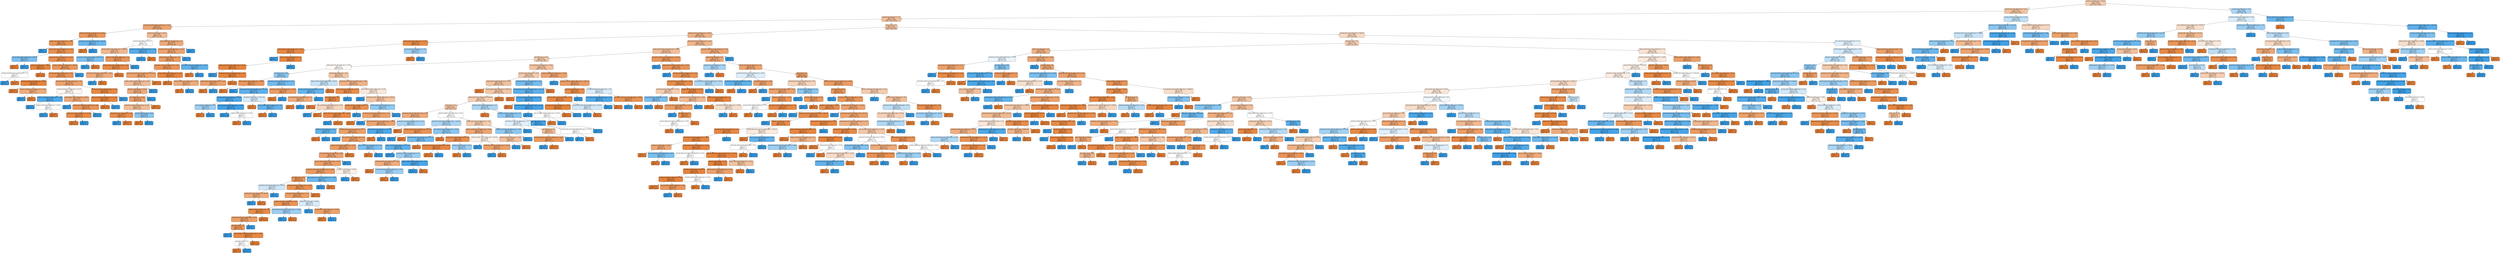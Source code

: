 digraph Tree {
node [shape=box, style="filled, rounded", color="black", fontname="helvetica"] ;
edge [fontname="helvetica"] ;
0 [label="passing_1/3_rolling_avg <= 40.833\ngini = 0.467\nsamples = 2386\nvalue = [2370, 1401]", fillcolor="#f4cbae"] ;
1 [label="passing_total_cmp_rolling_avg <= 527.0\ngini = 0.45\nsamples = 2138\nvalue = [2230, 1156]", fillcolor="#f2c2a0"] ;
0 -> 1 [labeldistance=2.5, labelangle=45, headlabel="True"] ;
2 [label="passing_xag_rolling_avg <= 0.55\ngini = 0.443\nsamples = 2046\nvalue = [2174, 1074]", fillcolor="#f2bf9b"] ;
1 -> 2 ;
3 [label="shooting_expected_npxg/sh_rolling_avg <= 0.072\ngini = 0.34\nsamples = 231\nvalue = [288, 80]", fillcolor="#eca470"] ;
2 -> 3 ;
4 [label="defense_challenges_att_rolling_avg <= 24.833\ngini = 0.242\nsamples = 126\nvalue = [177, 29]", fillcolor="#e99659"] ;
3 -> 4 ;
5 [label="keeper_crosses_opp_rolling_avg <= 6.833\ngini = 0.218\nsamples = 123\nvalue = [176, 25]", fillcolor="#e99355"] ;
4 -> 5 ;
6 [label="gini = 0.0\nsamples = 1\nvalue = [0, 3]", fillcolor="#399de5"] ;
5 -> 6 ;
7 [label="defense_blocks_blocks_rolling_avg <= 6.833\ngini = 0.198\nsamples = 122\nvalue = [176, 22]", fillcolor="#e89152"] ;
5 -> 7 ;
8 [label="passing_total_prgdist_rolling_avg <= 2683.0\ngini = 0.375\nsamples = 3\nvalue = [1, 3]", fillcolor="#7bbeee"] ;
7 -> 8 ;
9 [label="gini = 0.0\nsamples = 1\nvalue = [1, 0]", fillcolor="#e58139"] ;
8 -> 9 ;
10 [label="gini = 0.0\nsamples = 2\nvalue = [0, 3]", fillcolor="#399de5"] ;
8 -> 10 ;
11 [label="keeper_launched_cmp_rolling_avg <= 4.833\ngini = 0.177\nsamples = 119\nvalue = [175, 19]", fillcolor="#e88f4e"] ;
7 -> 11 ;
12 [label="passing_1/3_rolling_avg <= 15.167\ngini = 0.03\nsamples = 37\nvalue = [65, 1]", fillcolor="#e5833c"] ;
11 -> 12 ;
13 [label="shooting_expected_np:g-xg_rolling_avg <= -0.4\ngini = 0.5\nsamples = 2\nvalue = [1, 1]", fillcolor="#ffffff"] ;
12 -> 13 ;
14 [label="gini = 0.0\nsamples = 1\nvalue = [0, 1]", fillcolor="#399de5"] ;
13 -> 14 ;
15 [label="gini = 0.0\nsamples = 1\nvalue = [1, 0]", fillcolor="#e58139"] ;
13 -> 15 ;
16 [label="gini = 0.0\nsamples = 35\nvalue = [64, 0]", fillcolor="#e58139"] ;
12 -> 16 ;
17 [label="passing_medium_att_rolling_avg <= 250.333\ngini = 0.242\nsamples = 82\nvalue = [110, 18]", fillcolor="#e99659"] ;
11 -> 17 ;
18 [label="shooting_standard_sh_rolling_avg <= 8.833\ngini = 0.222\nsamples = 81\nvalue = [110, 16]", fillcolor="#e99356"] ;
17 -> 18 ;
19 [label="shooting_standard_g/sh_rolling_avg <= 0.182\ngini = 0.036\nsamples = 34\nvalue = [54, 1]", fillcolor="#e5833d"] ;
18 -> 19 ;
20 [label="gini = 0.0\nsamples = 32\nvalue = [51, 0]", fillcolor="#e58139"] ;
19 -> 20 ;
21 [label="defense_challenges_lost_rolling_avg <= 12.167\ngini = 0.375\nsamples = 2\nvalue = [3, 1]", fillcolor="#eeab7b"] ;
19 -> 21 ;
22 [label="gini = 0.0\nsamples = 1\nvalue = [0, 1]", fillcolor="#399de5"] ;
21 -> 22 ;
23 [label="gini = 0.0\nsamples = 1\nvalue = [3, 0]", fillcolor="#e58139"] ;
21 -> 23 ;
24 [label="possession_take-ons_tkld%_rolling_avg <= 44.2\ngini = 0.333\nsamples = 47\nvalue = [56, 15]", fillcolor="#eca36e"] ;
18 -> 24 ;
25 [label="shooting_standard_sh_rolling_avg <= 10.167\ngini = 0.499\nsamples = 22\nvalue = [14, 13]", fillcolor="#fdf6f1"] ;
24 -> 25 ;
26 [label="defense_challenges_tkl_rolling_avg <= 9.833\ngini = 0.18\nsamples = 8\nvalue = [1, 9]", fillcolor="#4fa8e8"] ;
25 -> 26 ;
27 [label="gini = 0.0\nsamples = 6\nvalue = [0, 8]", fillcolor="#399de5"] ;
26 -> 27 ;
28 [label="keeper_launched_att_rolling_avg <= 30.833\ngini = 0.5\nsamples = 2\nvalue = [1, 1]", fillcolor="#ffffff"] ;
26 -> 28 ;
29 [label="gini = 0.0\nsamples = 1\nvalue = [0, 1]", fillcolor="#399de5"] ;
28 -> 29 ;
30 [label="gini = 0.0\nsamples = 1\nvalue = [1, 0]", fillcolor="#e58139"] ;
28 -> 30 ;
31 [label="passing_total_cmp%_rolling_avg <= 68.683\ngini = 0.36\nsamples = 14\nvalue = [13, 4]", fillcolor="#eda876"] ;
25 -> 31 ;
32 [label="gini = 0.0\nsamples = 1\nvalue = [0, 2]", fillcolor="#399de5"] ;
31 -> 32 ;
33 [label="keeper_goal_kicks_avglen_rolling_avg <= 60.8\ngini = 0.231\nsamples = 13\nvalue = [13, 2]", fillcolor="#e99457"] ;
31 -> 33 ;
34 [label="keeper_launched_att_rolling_avg <= 25.833\ngini = 0.133\nsamples = 12\nvalue = [13, 1]", fillcolor="#e78b48"] ;
33 -> 34 ;
35 [label="gini = 0.0\nsamples = 11\nvalue = [13, 0]", fillcolor="#e58139"] ;
34 -> 35 ;
36 [label="gini = 0.0\nsamples = 1\nvalue = [0, 1]", fillcolor="#399de5"] ;
34 -> 36 ;
37 [label="gini = 0.0\nsamples = 1\nvalue = [0, 1]", fillcolor="#399de5"] ;
33 -> 37 ;
38 [label="possession_take-ons_tkld_rolling_avg <= 13.0\ngini = 0.087\nsamples = 25\nvalue = [42, 2]", fillcolor="#e68742"] ;
24 -> 38 ;
39 [label="defense_challenges_tkl_rolling_avg <= 11.167\ngini = 0.045\nsamples = 24\nvalue = [42, 1]", fillcolor="#e6843e"] ;
38 -> 39 ;
40 [label="gini = 0.0\nsamples = 23\nvalue = [42, 0]", fillcolor="#e58139"] ;
39 -> 40 ;
41 [label="gini = 0.0\nsamples = 1\nvalue = [0, 1]", fillcolor="#399de5"] ;
39 -> 41 ;
42 [label="gini = 0.0\nsamples = 1\nvalue = [0, 1]", fillcolor="#399de5"] ;
38 -> 42 ;
43 [label="gini = 0.0\nsamples = 1\nvalue = [0, 2]", fillcolor="#399de5"] ;
17 -> 43 ;
44 [label="possession_touches_live_rolling_avg <= 586.167\ngini = 0.32\nsamples = 3\nvalue = [1, 4]", fillcolor="#6ab6ec"] ;
4 -> 44 ;
45 [label="gini = 0.0\nsamples = 1\nvalue = [1, 0]", fillcolor="#e58139"] ;
44 -> 45 ;
46 [label="gini = 0.0\nsamples = 2\nvalue = [0, 4]", fillcolor="#399de5"] ;
44 -> 46 ;
47 [label="defense_int_rolling_avg <= 10.167\ngini = 0.431\nsamples = 105\nvalue = [111, 51]", fillcolor="#f1bb94"] ;
3 -> 47 ;
48 [label="passing_prgp_rolling_avg <= 33.5\ngini = 0.5\nsamples = 30\nvalue = [23, 23]", fillcolor="#ffffff"] ;
47 -> 48 ;
49 [label="passing_medium_cmp_rolling_avg <= 114.167\ngini = 0.42\nsamples = 20\nvalue = [21, 9]", fillcolor="#f0b78e"] ;
48 -> 49 ;
50 [label="possession_carries_prgdist_rolling_avg <= 543.5\ngini = 0.375\nsamples = 5\nvalue = [2, 6]", fillcolor="#7bbeee"] ;
49 -> 50 ;
51 [label="gini = 0.0\nsamples = 3\nvalue = [0, 6]", fillcolor="#399de5"] ;
50 -> 51 ;
52 [label="gini = 0.0\nsamples = 2\nvalue = [2, 0]", fillcolor="#e58139"] ;
50 -> 52 ;
53 [label="defense_challenges_tkl_rolling_avg <= 9.5\ngini = 0.236\nsamples = 15\nvalue = [19, 3]", fillcolor="#e99558"] ;
49 -> 53 ;
54 [label="defense_tackles_def_3rd_rolling_avg <= 4.167\ngini = 0.095\nsamples = 13\nvalue = [19, 1]", fillcolor="#e68843"] ;
53 -> 54 ;
55 [label="possession_receiving_rec_rolling_avg <= 330.5\ngini = 0.375\nsamples = 2\nvalue = [3, 1]", fillcolor="#eeab7b"] ;
54 -> 55 ;
56 [label="gini = 0.0\nsamples = 1\nvalue = [0, 1]", fillcolor="#399de5"] ;
55 -> 56 ;
57 [label="gini = 0.0\nsamples = 1\nvalue = [3, 0]", fillcolor="#e58139"] ;
55 -> 57 ;
58 [label="gini = 0.0\nsamples = 11\nvalue = [16, 0]", fillcolor="#e58139"] ;
54 -> 58 ;
59 [label="gini = 0.0\nsamples = 2\nvalue = [0, 2]", fillcolor="#399de5"] ;
53 -> 59 ;
60 [label="possession_carries_carries_rolling_avg <= 363.0\ngini = 0.219\nsamples = 10\nvalue = [2, 14]", fillcolor="#55abe9"] ;
48 -> 60 ;
61 [label="gini = 0.0\nsamples = 8\nvalue = [0, 14]", fillcolor="#399de5"] ;
60 -> 61 ;
62 [label="gini = 0.0\nsamples = 2\nvalue = [2, 0]", fillcolor="#e58139"] ;
60 -> 62 ;
63 [label="misc_performance_off_rolling_avg <= 3.5\ngini = 0.366\nsamples = 75\nvalue = [88, 28]", fillcolor="#eda978"] ;
47 -> 63 ;
64 [label="possession_take-ons_att_rolling_avg <= 24.333\ngini = 0.329\nsamples = 72\nvalue = [88, 23]", fillcolor="#eca26d"] ;
63 -> 64 ;
65 [label="keeper_passes_thr_rolling_avg <= 6.5\ngini = 0.282\nsamples = 70\nvalue = [88, 18]", fillcolor="#ea9b61"] ;
64 -> 65 ;
66 [label="possession_carries_cpa_rolling_avg <= 2.833\ngini = 0.226\nsamples = 66\nvalue = [87, 13]", fillcolor="#e99457"] ;
65 -> 66 ;
67 [label="possession_touches_att_3rd_rolling_avg <= 112.167\ngini = 0.328\nsamples = 42\nvalue = [46, 12]", fillcolor="#eca26d"] ;
66 -> 67 ;
68 [label="keeper_sweeper_avgdist_rolling_avg <= 20.25\ngini = 0.438\nsamples = 28\nvalue = [25, 12]", fillcolor="#f1bd98"] ;
67 -> 68 ;
69 [label="defense_clr_rolling_avg <= 34.667\ngini = 0.367\nsamples = 26\nvalue = [25, 8]", fillcolor="#eda978"] ;
68 -> 69 ;
70 [label="poss_rolling_avg <= 42.667\ngini = 0.312\nsamples = 24\nvalue = [25, 6]", fillcolor="#eb9f69"] ;
69 -> 70 ;
71 [label="possession_carries_cpa_rolling_avg <= 1.833\ngini = 0.432\nsamples = 16\nvalue = [13, 6]", fillcolor="#f1bb94"] ;
70 -> 71 ;
72 [label="defense_blocks_sh_rolling_avg <= 2.167\ngini = 0.153\nsamples = 10\nvalue = [11, 1]", fillcolor="#e78c4b"] ;
71 -> 72 ;
73 [label="gini = 0.0\nsamples = 1\nvalue = [0, 1]", fillcolor="#399de5"] ;
72 -> 73 ;
74 [label="gini = 0.0\nsamples = 9\nvalue = [11, 0]", fillcolor="#e58139"] ;
72 -> 74 ;
75 [label="passing_kp_rolling_avg <= 4.833\ngini = 0.408\nsamples = 6\nvalue = [2, 5]", fillcolor="#88c4ef"] ;
71 -> 75 ;
76 [label="gini = 0.0\nsamples = 2\nvalue = [2, 0]", fillcolor="#e58139"] ;
75 -> 76 ;
77 [label="gini = 0.0\nsamples = 4\nvalue = [0, 5]", fillcolor="#399de5"] ;
75 -> 77 ;
78 [label="gini = 0.0\nsamples = 8\nvalue = [12, 0]", fillcolor="#e58139"] ;
70 -> 78 ;
79 [label="gini = 0.0\nsamples = 2\nvalue = [0, 2]", fillcolor="#399de5"] ;
69 -> 79 ;
80 [label="gini = 0.0\nsamples = 2\nvalue = [0, 4]", fillcolor="#399de5"] ;
68 -> 80 ;
81 [label="gini = 0.0\nsamples = 14\nvalue = [21, 0]", fillcolor="#e58139"] ;
67 -> 81 ;
82 [label="keeper_sweeper_#opa_rolling_avg <= 1.833\ngini = 0.046\nsamples = 24\nvalue = [41, 1]", fillcolor="#e6843e"] ;
66 -> 82 ;
83 [label="gini = 0.0\nsamples = 20\nvalue = [38, 0]", fillcolor="#e58139"] ;
82 -> 83 ;
84 [label="passing_medium_cmp_rolling_avg <= 150.5\ngini = 0.375\nsamples = 4\nvalue = [3, 1]", fillcolor="#eeab7b"] ;
82 -> 84 ;
85 [label="gini = 0.0\nsamples = 3\nvalue = [3, 0]", fillcolor="#e58139"] ;
84 -> 85 ;
86 [label="gini = 0.0\nsamples = 1\nvalue = [0, 1]", fillcolor="#399de5"] ;
84 -> 86 ;
87 [label="possession_take-ons_att_rolling_avg <= 10.833\ngini = 0.278\nsamples = 4\nvalue = [1, 5]", fillcolor="#61b1ea"] ;
65 -> 87 ;
88 [label="gini = 0.0\nsamples = 1\nvalue = [1, 0]", fillcolor="#e58139"] ;
87 -> 88 ;
89 [label="gini = 0.0\nsamples = 3\nvalue = [0, 5]", fillcolor="#399de5"] ;
87 -> 89 ;
90 [label="gini = 0.0\nsamples = 2\nvalue = [0, 5]", fillcolor="#399de5"] ;
64 -> 90 ;
91 [label="gini = 0.0\nsamples = 3\nvalue = [0, 5]", fillcolor="#399de5"] ;
63 -> 91 ;
92 [label="venue_code <= 0.5\ngini = 0.452\nsamples = 1815\nvalue = [1886, 994]", fillcolor="#f3c3a1"] ;
2 -> 92 ;
93 [label="passing_short_cmp_rolling_avg <= 99.167\ngini = 0.404\nsamples = 926\nvalue = [1047, 408]", fillcolor="#efb286"] ;
92 -> 93 ;
94 [label="passing_long_cmp%_rolling_avg <= 55.967\ngini = 0.134\nsamples = 53\nvalue = [77, 6]", fillcolor="#e78b48"] ;
93 -> 94 ;
95 [label="passing_medium_cmp%_rolling_avg <= 62.233\ngini = 0.095\nsamples = 50\nvalue = [76, 4]", fillcolor="#e68843"] ;
94 -> 95 ;
96 [label="gini = 0.0\nsamples = 1\nvalue = [0, 1]", fillcolor="#399de5"] ;
95 -> 96 ;
97 [label="keeper_crosses_stp_rolling_avg <= 2.5\ngini = 0.073\nsamples = 49\nvalue = [76, 3]", fillcolor="#e68641"] ;
95 -> 97 ;
98 [label="keeper_goal_kicks_avglen_rolling_avg <= 39.333\ngini = 0.05\nsamples = 48\nvalue = [76, 2]", fillcolor="#e6843e"] ;
97 -> 98 ;
99 [label="gini = 0.0\nsamples = 1\nvalue = [0, 1]", fillcolor="#399de5"] ;
98 -> 99 ;
100 [label="shooting_expected_np:g-xg_rolling_avg <= -0.35\ngini = 0.026\nsamples = 47\nvalue = [76, 1]", fillcolor="#e5833c"] ;
98 -> 100 ;
101 [label="keeper_passes_avglen_rolling_avg <= 43.533\ngini = 0.32\nsamples = 4\nvalue = [4, 1]", fillcolor="#eca06a"] ;
100 -> 101 ;
102 [label="gini = 0.0\nsamples = 3\nvalue = [4, 0]", fillcolor="#e58139"] ;
101 -> 102 ;
103 [label="gini = 0.0\nsamples = 1\nvalue = [0, 1]", fillcolor="#399de5"] ;
101 -> 103 ;
104 [label="gini = 0.0\nsamples = 43\nvalue = [72, 0]", fillcolor="#e58139"] ;
100 -> 104 ;
105 [label="gini = 0.0\nsamples = 1\nvalue = [0, 1]", fillcolor="#399de5"] ;
97 -> 105 ;
106 [label="gca_sca_types_sh_rolling_avg <= 1.333\ngini = 0.444\nsamples = 3\nvalue = [1, 2]", fillcolor="#9ccef2"] ;
94 -> 106 ;
107 [label="gini = 0.0\nsamples = 1\nvalue = [1, 0]", fillcolor="#e58139"] ;
106 -> 107 ;
108 [label="gini = 0.0\nsamples = 2\nvalue = [0, 2]", fillcolor="#399de5"] ;
106 -> 108 ;
109 [label="keeper_goal_kicks_att_rolling_avg <= 8.167\ngini = 0.414\nsamples = 873\nvalue = [970, 402]", fillcolor="#f0b58b"] ;
93 -> 109 ;
110 [label="keeper_performance_sota_rolling_avg <= 5.833\ngini = 0.441\nsamples = 554\nvalue = [587, 286]", fillcolor="#f2be99"] ;
109 -> 110 ;
111 [label="ga_rolling_avg <= 0.833\ngini = 0.467\nsamples = 453\nvalue = [442, 262]", fillcolor="#f4ccae"] ;
110 -> 111 ;
112 [label="keeper_goal_kicks_att_rolling_avg <= 5.833\ngini = 0.5\nsamples = 99\nvalue = [80, 76]", fillcolor="#fef9f5"] ;
111 -> 112 ;
113 [label="xg_rolling_avg <= 1.083\ngini = 0.42\nsamples = 39\nvalue = [18, 42]", fillcolor="#8ec7f0"] ;
112 -> 113 ;
114 [label="keeper_passes_avglen_rolling_avg <= 38.167\ngini = 0.245\nsamples = 4\nvalue = [6, 1]", fillcolor="#e9965a"] ;
113 -> 114 ;
115 [label="gini = 0.0\nsamples = 3\nvalue = [6, 0]", fillcolor="#e58139"] ;
114 -> 115 ;
116 [label="gini = 0.0\nsamples = 1\nvalue = [0, 1]", fillcolor="#399de5"] ;
114 -> 116 ;
117 [label="possession_carries_carries_rolling_avg <= 397.5\ngini = 0.35\nsamples = 35\nvalue = [12, 41]", fillcolor="#73baed"] ;
113 -> 117 ;
118 [label="keeper_goal_kicks_launch%_rolling_avg <= 77.083\ngini = 0.254\nsamples = 31\nvalue = [7, 40]", fillcolor="#5caeea"] ;
117 -> 118 ;
119 [label="passing_medium_cmp_rolling_avg <= 148.0\ngini = 0.145\nsamples = 23\nvalue = [3, 35]", fillcolor="#4aa5e7"] ;
118 -> 119 ;
120 [label="gca_sca_types_to_rolling_avg <= 1.5\ngini = 0.444\nsamples = 3\nvalue = [2, 4]", fillcolor="#9ccef2"] ;
119 -> 120 ;
121 [label="gini = 0.0\nsamples = 2\nvalue = [2, 0]", fillcolor="#e58139"] ;
120 -> 121 ;
122 [label="gini = 0.0\nsamples = 1\nvalue = [0, 4]", fillcolor="#399de5"] ;
120 -> 122 ;
123 [label="gca_sca_types_passlive_rolling_avg <= 22.833\ngini = 0.061\nsamples = 20\nvalue = [1, 31]", fillcolor="#3fa0e6"] ;
119 -> 123 ;
124 [label="gini = 0.0\nsamples = 18\nvalue = [0, 30]", fillcolor="#399de5"] ;
123 -> 124 ;
125 [label="defense_tkl+int_rolling_avg <= 21.667\ngini = 0.5\nsamples = 2\nvalue = [1, 1]", fillcolor="#ffffff"] ;
123 -> 125 ;
126 [label="gini = 0.0\nsamples = 1\nvalue = [1, 0]", fillcolor="#e58139"] ;
125 -> 126 ;
127 [label="gini = 0.0\nsamples = 1\nvalue = [0, 1]", fillcolor="#399de5"] ;
125 -> 127 ;
128 [label="attendance_rolling_avg <= 33207.166\ngini = 0.494\nsamples = 8\nvalue = [4, 5]", fillcolor="#d7ebfa"] ;
118 -> 128 ;
129 [label="gini = 0.0\nsamples = 3\nvalue = [3, 0]", fillcolor="#e58139"] ;
128 -> 129 ;
130 [label="gca_sca_types_passlive_rolling_avg <= 14.5\ngini = 0.278\nsamples = 5\nvalue = [1, 5]", fillcolor="#61b1ea"] ;
128 -> 130 ;
131 [label="gini = 0.0\nsamples = 1\nvalue = [1, 0]", fillcolor="#e58139"] ;
130 -> 131 ;
132 [label="gini = 0.0\nsamples = 4\nvalue = [0, 5]", fillcolor="#399de5"] ;
130 -> 132 ;
133 [label="possession_take-ons_att_rolling_avg <= 18.667\ngini = 0.278\nsamples = 4\nvalue = [5, 1]", fillcolor="#ea9a61"] ;
117 -> 133 ;
134 [label="gini = 0.0\nsamples = 3\nvalue = [5, 0]", fillcolor="#e58139"] ;
133 -> 134 ;
135 [label="gini = 0.0\nsamples = 1\nvalue = [0, 1]", fillcolor="#399de5"] ;
133 -> 135 ;
136 [label="passing_prgp_rolling_avg <= 32.0\ngini = 0.457\nsamples = 60\nvalue = [62, 34]", fillcolor="#f3c6a6"] ;
112 -> 136 ;
137 [label="keeper_passes_launch%_rolling_avg <= 52.417\ngini = 0.486\nsamples = 15\nvalue = [10, 14]", fillcolor="#c6e3f8"] ;
136 -> 137 ;
138 [label="shooting_standard_g/sot_rolling_avg <= 0.222\ngini = 0.291\nsamples = 11\nvalue = [3, 14]", fillcolor="#63b2eb"] ;
137 -> 138 ;
139 [label="misc_performance_crdy_rolling_avg <= 1.5\ngini = 0.375\nsamples = 4\nvalue = [3, 1]", fillcolor="#eeab7b"] ;
138 -> 139 ;
140 [label="gini = 0.0\nsamples = 3\nvalue = [3, 0]", fillcolor="#e58139"] ;
139 -> 140 ;
141 [label="gini = 0.0\nsamples = 1\nvalue = [0, 1]", fillcolor="#399de5"] ;
139 -> 141 ;
142 [label="gini = 0.0\nsamples = 7\nvalue = [0, 13]", fillcolor="#399de5"] ;
138 -> 142 ;
143 [label="gini = 0.0\nsamples = 4\nvalue = [7, 0]", fillcolor="#e58139"] ;
137 -> 143 ;
144 [label="passing_types_outcomes_off_rolling_avg <= 1.833\ngini = 0.401\nsamples = 45\nvalue = [52, 20]", fillcolor="#efb185"] ;
136 -> 144 ;
145 [label="keeper_crosses_stp_rolling_avg <= 2.833\ngini = 0.161\nsamples = 20\nvalue = [31, 3]", fillcolor="#e88d4c"] ;
144 -> 145 ;
146 [label="poss_rolling_avg <= 55.0\ngini = 0.114\nsamples = 19\nvalue = [31, 2]", fillcolor="#e78946"] ;
145 -> 146 ;
147 [label="gini = 0.0\nsamples = 16\nvalue = [28, 0]", fillcolor="#e58139"] ;
146 -> 147 ;
148 [label="misc_aerial_duels_won%_rolling_avg <= 54.35\ngini = 0.48\nsamples = 3\nvalue = [3, 2]", fillcolor="#f6d5bd"] ;
146 -> 148 ;
149 [label="gini = 0.0\nsamples = 2\nvalue = [0, 2]", fillcolor="#399de5"] ;
148 -> 149 ;
150 [label="gini = 0.0\nsamples = 1\nvalue = [3, 0]", fillcolor="#e58139"] ;
148 -> 150 ;
151 [label="gini = 0.0\nsamples = 1\nvalue = [0, 1]", fillcolor="#399de5"] ;
145 -> 151 ;
152 [label="defense_blocks_blocks_rolling_avg <= 9.333\ngini = 0.494\nsamples = 25\nvalue = [21, 17]", fillcolor="#fae7d9"] ;
144 -> 152 ;
153 [label="gini = 0.0\nsamples = 4\nvalue = [0, 6]", fillcolor="#399de5"] ;
152 -> 153 ;
154 [label="possession_carries_prgdist_rolling_avg <= 956.833\ngini = 0.451\nsamples = 21\nvalue = [21, 11]", fillcolor="#f3c3a1"] ;
152 -> 154 ;
155 [label="shooting_standard_sot_rolling_avg <= 6.5\ngini = 0.188\nsamples = 10\nvalue = [17, 2]", fillcolor="#e89050"] ;
154 -> 155 ;
156 [label="keeper_goal_kicks_avglen_rolling_avg <= 29.283\ngini = 0.105\nsamples = 9\nvalue = [17, 1]", fillcolor="#e78845"] ;
155 -> 156 ;
157 [label="gini = 0.0\nsamples = 1\nvalue = [0, 1]", fillcolor="#399de5"] ;
156 -> 157 ;
158 [label="gini = 0.0\nsamples = 8\nvalue = [17, 0]", fillcolor="#e58139"] ;
156 -> 158 ;
159 [label="gini = 0.0\nsamples = 1\nvalue = [0, 1]", fillcolor="#399de5"] ;
155 -> 159 ;
160 [label="defense_tackles_def_3rd_rolling_avg <= 7.5\ngini = 0.426\nsamples = 11\nvalue = [4, 9]", fillcolor="#91c9f1"] ;
154 -> 160 ;
161 [label="possession_touches_def_pen_rolling_avg <= 72.0\ngini = 0.32\nsamples = 5\nvalue = [4, 1]", fillcolor="#eca06a"] ;
160 -> 161 ;
162 [label="gini = 0.0\nsamples = 4\nvalue = [4, 0]", fillcolor="#e58139"] ;
161 -> 162 ;
163 [label="gini = 0.0\nsamples = 1\nvalue = [0, 1]", fillcolor="#399de5"] ;
161 -> 163 ;
164 [label="gini = 0.0\nsamples = 6\nvalue = [0, 8]", fillcolor="#399de5"] ;
160 -> 164 ;
165 [label="gca_sca_types_sca_rolling_avg <= 27.167\ngini = 0.448\nsamples = 354\nvalue = [362, 186]", fillcolor="#f2c29f"] ;
111 -> 165 ;
166 [label="passing_crspa_rolling_avg <= 3.833\ngini = 0.465\nsamples = 287\nvalue = [283, 165]", fillcolor="#f4caac"] ;
165 -> 166 ;
167 [label="keeper_passes_avglen_rolling_avg <= 25.35\ngini = 0.449\nsamples = 269\nvalue = [276, 142]", fillcolor="#f2c29f"] ;
166 -> 167 ;
168 [label="gini = 0.0\nsamples = 7\nvalue = [13, 0]", fillcolor="#e58139"] ;
167 -> 168 ;
169 [label="passing_total_totdist_rolling_avg <= 8665.333\ngini = 0.455\nsamples = 262\nvalue = [263, 142]", fillcolor="#f3c5a4"] ;
167 -> 169 ;
170 [label="passing_short_cmp_rolling_avg <= 193.833\ngini = 0.472\nsamples = 245\nvalue = [231, 142]", fillcolor="#f5ceb3"] ;
169 -> 170 ;
171 [label="team_code <= 17.5\ngini = 0.452\nsamples = 214\nvalue = [214, 113]", fillcolor="#f3c4a2"] ;
170 -> 171 ;
172 [label="possession_take-ons_tkld_rolling_avg <= 10.5\ngini = 0.371\nsamples = 133\nvalue = [150, 49]", fillcolor="#edaa7a"] ;
171 -> 172 ;
173 [label="possession_take-ons_succ%_rolling_avg <= 28.967\ngini = 0.339\nsamples = 122\nvalue = [145, 40]", fillcolor="#eca470"] ;
172 -> 173 ;
174 [label="defense_tkl+int_rolling_avg <= 22.5\ngini = 0.278\nsamples = 4\nvalue = [1, 5]", fillcolor="#61b1ea"] ;
173 -> 174 ;
175 [label="gini = 0.0\nsamples = 1\nvalue = [1, 0]", fillcolor="#e58139"] ;
174 -> 175 ;
176 [label="gini = 0.0\nsamples = 3\nvalue = [0, 5]", fillcolor="#399de5"] ;
174 -> 176 ;
177 [label="shooting_expected_np:g-xg_rolling_avg <= -1.4\ngini = 0.315\nsamples = 118\nvalue = [144, 35]", fillcolor="#eba069"] ;
173 -> 177 ;
178 [label="gini = 0.0\nsamples = 1\nvalue = [0, 2]", fillcolor="#399de5"] ;
177 -> 178 ;
179 [label="misc_performance_og_rolling_avg <= 0.5\ngini = 0.303\nsamples = 117\nvalue = [144, 33]", fillcolor="#eb9e66"] ;
177 -> 179 ;
180 [label="shooting_standard_dist_rolling_avg <= 19.233\ngini = 0.287\nsamples = 114\nvalue = [143, 30]", fillcolor="#ea9b63"] ;
179 -> 180 ;
181 [label="misc_aerial_duels_lost_rolling_avg <= 29.0\ngini = 0.332\nsamples = 98\nvalue = [113, 30]", fillcolor="#eca26e"] ;
180 -> 181 ;
182 [label="gca_sca_types_passlive_rolling_avg <= 17.833\ngini = 0.318\nsamples = 96\nvalue = [113, 28]", fillcolor="#eba06a"] ;
181 -> 182 ;
183 [label="possession_touches_att_pen_rolling_avg <= 27.667\ngini = 0.278\nsamples = 87\nvalue = [105, 21]", fillcolor="#ea9a61"] ;
182 -> 183 ;
184 [label="xg_rolling_avg <= 0.85\ngini = 0.242\nsamples = 84\nvalue = [104, 17]", fillcolor="#e99659"] ;
183 -> 184 ;
185 [label="possession_take-ons_att_rolling_avg <= 15.833\ngini = 0.49\nsamples = 7\nvalue = [3, 4]", fillcolor="#cee6f8"] ;
184 -> 185 ;
186 [label="passing_total_cmp_rolling_avg <= 264.833\ngini = 0.375\nsamples = 4\nvalue = [3, 1]", fillcolor="#eeab7b"] ;
185 -> 186 ;
187 [label="gini = 0.0\nsamples = 1\nvalue = [0, 1]", fillcolor="#399de5"] ;
186 -> 187 ;
188 [label="gini = 0.0\nsamples = 3\nvalue = [3, 0]", fillcolor="#e58139"] ;
186 -> 188 ;
189 [label="gini = 0.0\nsamples = 3\nvalue = [0, 3]", fillcolor="#399de5"] ;
185 -> 189 ;
190 [label="shooting_standard_sh_rolling_avg <= 12.833\ngini = 0.202\nsamples = 77\nvalue = [101, 13]", fillcolor="#e89152"] ;
184 -> 190 ;
191 [label="misc_aerial_duels_lost_rolling_avg <= 23.5\ngini = 0.296\nsamples = 50\nvalue = [59, 13]", fillcolor="#eb9d65"] ;
190 -> 191 ;
192 [label="shooting_standard_sh_rolling_avg <= 12.5\ngini = 0.222\nsamples = 43\nvalue = [55, 8]", fillcolor="#e99356"] ;
191 -> 192 ;
193 [label="defense_blocks_sh_rolling_avg <= 2.5\ngini = 0.131\nsamples = 37\nvalue = [53, 4]", fillcolor="#e78b48"] ;
192 -> 193 ;
194 [label="shooting_standard_g/sh_rolling_avg <= 0.177\ngini = 0.308\nsamples = 17\nvalue = [17, 4]", fillcolor="#eb9f68"] ;
193 -> 194 ;
195 [label="opponent_code <= 2.0\ngini = 0.255\nsamples = 16\nvalue = [17, 3]", fillcolor="#ea975c"] ;
194 -> 195 ;
196 [label="gini = 0.0\nsamples = 2\nvalue = [0, 2]", fillcolor="#399de5"] ;
195 -> 196 ;
197 [label="passing_types_pass_types_fk_rolling_avg <= 11.833\ngini = 0.105\nsamples = 14\nvalue = [17, 1]", fillcolor="#e78845"] ;
195 -> 197 ;
198 [label="opponent_code <= 8.5\ngini = 0.5\nsamples = 2\nvalue = [1, 1]", fillcolor="#ffffff"] ;
197 -> 198 ;
199 [label="gini = 0.0\nsamples = 1\nvalue = [1, 0]", fillcolor="#e58139"] ;
198 -> 199 ;
200 [label="gini = 0.0\nsamples = 1\nvalue = [0, 1]", fillcolor="#399de5"] ;
198 -> 200 ;
201 [label="gini = 0.0\nsamples = 12\nvalue = [16, 0]", fillcolor="#e58139"] ;
197 -> 201 ;
202 [label="gini = 0.0\nsamples = 1\nvalue = [0, 1]", fillcolor="#399de5"] ;
194 -> 202 ;
203 [label="gini = 0.0\nsamples = 20\nvalue = [36, 0]", fillcolor="#e58139"] ;
193 -> 203 ;
204 [label="passing_types_pass_types_fk_rolling_avg <= 14.667\ngini = 0.444\nsamples = 6\nvalue = [2, 4]", fillcolor="#9ccef2"] ;
192 -> 204 ;
205 [label="gini = 0.0\nsamples = 4\nvalue = [0, 4]", fillcolor="#399de5"] ;
204 -> 205 ;
206 [label="gini = 0.0\nsamples = 2\nvalue = [2, 0]", fillcolor="#e58139"] ;
204 -> 206 ;
207 [label="defense_clr_rolling_avg <= 19.833\ngini = 0.494\nsamples = 7\nvalue = [4, 5]", fillcolor="#d7ebfa"] ;
191 -> 207 ;
208 [label="gini = 0.0\nsamples = 3\nvalue = [0, 4]", fillcolor="#399de5"] ;
207 -> 208 ;
209 [label="passing_short_cmp%_rolling_avg <= 85.967\ngini = 0.32\nsamples = 4\nvalue = [4, 1]", fillcolor="#eca06a"] ;
207 -> 209 ;
210 [label="gini = 0.0\nsamples = 3\nvalue = [4, 0]", fillcolor="#e58139"] ;
209 -> 210 ;
211 [label="gini = 0.0\nsamples = 1\nvalue = [0, 1]", fillcolor="#399de5"] ;
209 -> 211 ;
212 [label="gini = 0.0\nsamples = 27\nvalue = [42, 0]", fillcolor="#e58139"] ;
190 -> 212 ;
213 [label="passing_types_pass_types_live_rolling_avg <= 486.0\ngini = 0.32\nsamples = 3\nvalue = [1, 4]", fillcolor="#6ab6ec"] ;
183 -> 213 ;
214 [label="gini = 0.0\nsamples = 2\nvalue = [0, 4]", fillcolor="#399de5"] ;
213 -> 214 ;
215 [label="gini = 0.0\nsamples = 1\nvalue = [1, 0]", fillcolor="#e58139"] ;
213 -> 215 ;
216 [label="passing_1/3_rolling_avg <= 28.833\ngini = 0.498\nsamples = 9\nvalue = [8, 7]", fillcolor="#fcefe6"] ;
182 -> 216 ;
217 [label="gini = 0.0\nsamples = 4\nvalue = [0, 7]", fillcolor="#399de5"] ;
216 -> 217 ;
218 [label="gini = 0.0\nsamples = 5\nvalue = [8, 0]", fillcolor="#e58139"] ;
216 -> 218 ;
219 [label="gini = 0.0\nsamples = 2\nvalue = [0, 2]", fillcolor="#399de5"] ;
181 -> 219 ;
220 [label="gini = 0.0\nsamples = 16\nvalue = [30, 0]", fillcolor="#e58139"] ;
180 -> 220 ;
221 [label="misc_performance_crdy_rolling_avg <= 2.0\ngini = 0.375\nsamples = 3\nvalue = [1, 3]", fillcolor="#7bbeee"] ;
179 -> 221 ;
222 [label="gini = 0.0\nsamples = 1\nvalue = [1, 0]", fillcolor="#e58139"] ;
221 -> 222 ;
223 [label="gini = 0.0\nsamples = 2\nvalue = [0, 3]", fillcolor="#399de5"] ;
221 -> 223 ;
224 [label="possession_receiving_prgr_rolling_avg <= 39.333\ngini = 0.459\nsamples = 11\nvalue = [5, 9]", fillcolor="#a7d3f3"] ;
172 -> 224 ;
225 [label="passing_total_cmp_rolling_avg <= 274.167\ngini = 0.18\nsamples = 8\nvalue = [1, 9]", fillcolor="#4fa8e8"] ;
224 -> 225 ;
226 [label="gini = 0.0\nsamples = 1\nvalue = [1, 0]", fillcolor="#e58139"] ;
225 -> 226 ;
227 [label="gini = 0.0\nsamples = 7\nvalue = [0, 9]", fillcolor="#399de5"] ;
225 -> 227 ;
228 [label="gini = 0.0\nsamples = 3\nvalue = [4, 0]", fillcolor="#e58139"] ;
224 -> 228 ;
229 [label="passing_medium_cmp_rolling_avg <= 163.0\ngini = 0.5\nsamples = 81\nvalue = [64, 64]", fillcolor="#ffffff"] ;
171 -> 229 ;
230 [label="possession_touches_att_3rd_rolling_avg <= 105.667\ngini = 0.464\nsamples = 39\nvalue = [23, 40]", fillcolor="#abd5f4"] ;
229 -> 230 ;
231 [label="shooting_expected_np:g-xg_rolling_avg <= -0.167\ngini = 0.219\nsamples = 7\nvalue = [7, 1]", fillcolor="#e99355"] ;
230 -> 231 ;
232 [label="gini = 0.0\nsamples = 1\nvalue = [0, 1]", fillcolor="#399de5"] ;
231 -> 232 ;
233 [label="gini = 0.0\nsamples = 6\nvalue = [7, 0]", fillcolor="#e58139"] ;
231 -> 233 ;
234 [label="misc_aerial_duels_won_rolling_avg <= 24.833\ngini = 0.413\nsamples = 32\nvalue = [16, 39]", fillcolor="#8ac5f0"] ;
230 -> 234 ;
235 [label="possession_take-ons_tkld_rolling_avg <= 9.333\ngini = 0.343\nsamples = 29\nvalue = [11, 39]", fillcolor="#71b9ec"] ;
234 -> 235 ;
236 [label="keeper_sweeper_#opa_rolling_avg <= 1.167\ngini = 0.258\nsamples = 26\nvalue = [7, 39]", fillcolor="#5dafea"] ;
235 -> 236 ;
237 [label="gini = 0.0\nsamples = 13\nvalue = [0, 25]", fillcolor="#399de5"] ;
236 -> 237 ;
238 [label="possession_carries_cpa_rolling_avg <= 4.5\ngini = 0.444\nsamples = 13\nvalue = [7, 14]", fillcolor="#9ccef2"] ;
236 -> 238 ;
239 [label="passing_medium_cmp_rolling_avg <= 149.5\ngini = 0.375\nsamples = 6\nvalue = [6, 2]", fillcolor="#eeab7b"] ;
238 -> 239 ;
240 [label="gini = 0.0\nsamples = 3\nvalue = [5, 0]", fillcolor="#e58139"] ;
239 -> 240 ;
241 [label="shooting_expected_npxg/sh_rolling_avg <= 0.082\ngini = 0.444\nsamples = 3\nvalue = [1, 2]", fillcolor="#9ccef2"] ;
239 -> 241 ;
242 [label="gini = 0.0\nsamples = 1\nvalue = [1, 0]", fillcolor="#e58139"] ;
241 -> 242 ;
243 [label="gini = 0.0\nsamples = 2\nvalue = [0, 2]", fillcolor="#399de5"] ;
241 -> 243 ;
244 [label="keeper_sweeper_avgdist_rolling_avg <= 18.75\ngini = 0.142\nsamples = 7\nvalue = [1, 12]", fillcolor="#49a5e7"] ;
238 -> 244 ;
245 [label="gini = 0.0\nsamples = 6\nvalue = [0, 12]", fillcolor="#399de5"] ;
244 -> 245 ;
246 [label="gini = 0.0\nsamples = 1\nvalue = [1, 0]", fillcolor="#e58139"] ;
244 -> 246 ;
247 [label="gini = 0.0\nsamples = 3\nvalue = [4, 0]", fillcolor="#e58139"] ;
235 -> 247 ;
248 [label="gini = 0.0\nsamples = 3\nvalue = [5, 0]", fillcolor="#e58139"] ;
234 -> 248 ;
249 [label="keeper_goal_kicks_att_rolling_avg <= 7.167\ngini = 0.466\nsamples = 42\nvalue = [41, 24]", fillcolor="#f4cbad"] ;
229 -> 249 ;
250 [label="defense_challenges_lost_rolling_avg <= 9.833\ngini = 0.346\nsamples = 29\nvalue = [35, 10]", fillcolor="#eca572"] ;
249 -> 250 ;
251 [label="passing_short_cmp%_rolling_avg <= 87.6\ngini = 0.18\nsamples = 20\nvalue = [27, 3]", fillcolor="#e88f4f"] ;
250 -> 251 ;
252 [label="possession_take-ons_succ%_rolling_avg <= 62.65\ngini = 0.071\nsamples = 18\nvalue = [26, 1]", fillcolor="#e68641"] ;
251 -> 252 ;
253 [label="gini = 0.0\nsamples = 17\nvalue = [26, 0]", fillcolor="#e58139"] ;
252 -> 253 ;
254 [label="gini = 0.0\nsamples = 1\nvalue = [0, 1]", fillcolor="#399de5"] ;
252 -> 254 ;
255 [label="passing_ppa_rolling_avg <= 9.333\ngini = 0.444\nsamples = 2\nvalue = [1, 2]", fillcolor="#9ccef2"] ;
251 -> 255 ;
256 [label="gini = 0.0\nsamples = 1\nvalue = [1, 0]", fillcolor="#e58139"] ;
255 -> 256 ;
257 [label="gini = 0.0\nsamples = 1\nvalue = [0, 2]", fillcolor="#399de5"] ;
255 -> 257 ;
258 [label="passing_medium_cmp%_rolling_avg <= 83.783\ngini = 0.498\nsamples = 9\nvalue = [8, 7]", fillcolor="#fcefe6"] ;
250 -> 258 ;
259 [label="gini = 0.0\nsamples = 2\nvalue = [0, 5]", fillcolor="#399de5"] ;
258 -> 259 ;
260 [label="possession_take-ons_att_rolling_avg <= 16.667\ngini = 0.32\nsamples = 7\nvalue = [8, 2]", fillcolor="#eca06a"] ;
258 -> 260 ;
261 [label="gini = 0.0\nsamples = 2\nvalue = [0, 2]", fillcolor="#399de5"] ;
260 -> 261 ;
262 [label="gini = 0.0\nsamples = 5\nvalue = [8, 0]", fillcolor="#e58139"] ;
260 -> 262 ;
263 [label="shooting_standard_g/sot_rolling_avg <= 0.299\ngini = 0.42\nsamples = 13\nvalue = [6, 14]", fillcolor="#8ec7f0"] ;
249 -> 263 ;
264 [label="passing_total_att_rolling_avg <= 474.0\ngini = 0.444\nsamples = 6\nvalue = [6, 3]", fillcolor="#f2c09c"] ;
263 -> 264 ;
265 [label="gini = 0.0\nsamples = 1\nvalue = [0, 3]", fillcolor="#399de5"] ;
264 -> 265 ;
266 [label="gini = 0.0\nsamples = 5\nvalue = [6, 0]", fillcolor="#e58139"] ;
264 -> 266 ;
267 [label="gini = 0.0\nsamples = 7\nvalue = [0, 11]", fillcolor="#399de5"] ;
263 -> 267 ;
268 [label="keeper_sweeper_avgdist_rolling_avg <= 12.3\ngini = 0.466\nsamples = 31\nvalue = [17, 29]", fillcolor="#add6f4"] ;
170 -> 268 ;
269 [label="gini = 0.0\nsamples = 4\nvalue = [5, 0]", fillcolor="#e58139"] ;
268 -> 269 ;
270 [label="shooting_standard_sh_rolling_avg <= 12.5\ngini = 0.414\nsamples = 27\nvalue = [12, 29]", fillcolor="#8bc6f0"] ;
268 -> 270 ;
271 [label="possession_carries_cpa_rolling_avg <= 3.5\ngini = 0.497\nsamples = 15\nvalue = [11, 13]", fillcolor="#e1f0fb"] ;
270 -> 271 ;
272 [label="gini = 0.0\nsamples = 3\nvalue = [0, 8]", fillcolor="#399de5"] ;
271 -> 272 ;
273 [label="xg_rolling_avg <= 2.0\ngini = 0.43\nsamples = 12\nvalue = [11, 5]", fillcolor="#f1ba93"] ;
271 -> 273 ;
274 [label="passing_types_pass_types_live_rolling_avg <= 446.0\ngini = 0.26\nsamples = 9\nvalue = [11, 2]", fillcolor="#ea985d"] ;
273 -> 274 ;
275 [label="gini = 0.0\nsamples = 1\nvalue = [0, 2]", fillcolor="#399de5"] ;
274 -> 275 ;
276 [label="gini = 0.0\nsamples = 8\nvalue = [11, 0]", fillcolor="#e58139"] ;
274 -> 276 ;
277 [label="gini = 0.0\nsamples = 3\nvalue = [0, 3]", fillcolor="#399de5"] ;
273 -> 277 ;
278 [label="xga_rolling_avg <= 0.783\ngini = 0.111\nsamples = 12\nvalue = [1, 16]", fillcolor="#45a3e7"] ;
270 -> 278 ;
279 [label="passing_types_pass_types_dead_rolling_avg <= 47.167\ngini = 0.5\nsamples = 2\nvalue = [1, 1]", fillcolor="#ffffff"] ;
278 -> 279 ;
280 [label="gini = 0.0\nsamples = 1\nvalue = [0, 1]", fillcolor="#399de5"] ;
279 -> 280 ;
281 [label="gini = 0.0\nsamples = 1\nvalue = [1, 0]", fillcolor="#e58139"] ;
279 -> 281 ;
282 [label="gini = 0.0\nsamples = 10\nvalue = [0, 15]", fillcolor="#399de5"] ;
278 -> 282 ;
283 [label="gini = 0.0\nsamples = 17\nvalue = [32, 0]", fillcolor="#e58139"] ;
169 -> 283 ;
284 [label="possession_take-ons_succ_rolling_avg <= 10.5\ngini = 0.358\nsamples = 18\nvalue = [7, 23]", fillcolor="#75bbed"] ;
166 -> 284 ;
285 [label="passing_types_pass_types_live_rolling_avg <= 343.333\ngini = 0.252\nsamples = 16\nvalue = [4, 23]", fillcolor="#5baeea"] ;
284 -> 285 ;
286 [label="gini = 0.0\nsamples = 1\nvalue = [2, 0]", fillcolor="#e58139"] ;
285 -> 286 ;
287 [label="shooting_standard_sot%_rolling_avg <= 18.6\ngini = 0.147\nsamples = 15\nvalue = [2, 23]", fillcolor="#4aa6e7"] ;
285 -> 287 ;
288 [label="gini = 0.0\nsamples = 1\nvalue = [1, 0]", fillcolor="#e58139"] ;
287 -> 288 ;
289 [label="possession_touches_def_pen_rolling_avg <= 71.167\ngini = 0.08\nsamples = 14\nvalue = [1, 23]", fillcolor="#42a1e6"] ;
287 -> 289 ;
290 [label="gini = 0.0\nsamples = 12\nvalue = [0, 22]", fillcolor="#399de5"] ;
289 -> 290 ;
291 [label="gca_sca_types_passlive_rolling_avg <= 19.167\ngini = 0.5\nsamples = 2\nvalue = [1, 1]", fillcolor="#ffffff"] ;
289 -> 291 ;
292 [label="gini = 0.0\nsamples = 1\nvalue = [1, 0]", fillcolor="#e58139"] ;
291 -> 292 ;
293 [label="gini = 0.0\nsamples = 1\nvalue = [0, 1]", fillcolor="#399de5"] ;
291 -> 293 ;
294 [label="gini = 0.0\nsamples = 2\nvalue = [3, 0]", fillcolor="#e58139"] ;
284 -> 294 ;
295 [label="shooting_standard_dist_rolling_avg <= 14.467\ngini = 0.332\nsamples = 67\nvalue = [79, 21]", fillcolor="#eca26e"] ;
165 -> 295 ;
296 [label="gini = 0.0\nsamples = 3\nvalue = [0, 4]", fillcolor="#399de5"] ;
295 -> 296 ;
297 [label="possession_carries_prgdist_rolling_avg <= 1164.167\ngini = 0.291\nsamples = 64\nvalue = [79, 17]", fillcolor="#eb9c64"] ;
295 -> 297 ;
298 [label="passing_xag_rolling_avg <= 2.217\ngini = 0.163\nsamples = 51\nvalue = [71, 7]", fillcolor="#e88d4d"] ;
297 -> 298 ;
299 [label="passing_medium_cmp%_rolling_avg <= 87.9\ngini = 0.123\nsamples = 50\nvalue = [71, 5]", fillcolor="#e78a47"] ;
298 -> 299 ;
300 [label="misc_aerial_duels_lost_rolling_avg <= 28.333\ngini = 0.029\nsamples = 45\nvalue = [68, 1]", fillcolor="#e5833c"] ;
299 -> 300 ;
301 [label="gini = 0.0\nsamples = 44\nvalue = [68, 0]", fillcolor="#e58139"] ;
300 -> 301 ;
302 [label="gini = 0.0\nsamples = 1\nvalue = [0, 1]", fillcolor="#399de5"] ;
300 -> 302 ;
303 [label="possession_touches_mid_3rd_rolling_avg <= 298.667\ngini = 0.49\nsamples = 5\nvalue = [3, 4]", fillcolor="#cee6f8"] ;
299 -> 303 ;
304 [label="gini = 0.0\nsamples = 3\nvalue = [0, 4]", fillcolor="#399de5"] ;
303 -> 304 ;
305 [label="gini = 0.0\nsamples = 2\nvalue = [3, 0]", fillcolor="#e58139"] ;
303 -> 305 ;
306 [label="gini = 0.0\nsamples = 1\nvalue = [0, 2]", fillcolor="#399de5"] ;
298 -> 306 ;
307 [label="shooting_standard_sot%_rolling_avg <= 34.3\ngini = 0.494\nsamples = 13\nvalue = [8, 10]", fillcolor="#d7ebfa"] ;
297 -> 307 ;
308 [label="possession_receiving_prgr_rolling_avg <= 59.0\ngini = 0.18\nsamples = 8\nvalue = [1, 9]", fillcolor="#4fa8e8"] ;
307 -> 308 ;
309 [label="gini = 0.0\nsamples = 7\nvalue = [0, 9]", fillcolor="#399de5"] ;
308 -> 309 ;
310 [label="gini = 0.0\nsamples = 1\nvalue = [1, 0]", fillcolor="#e58139"] ;
308 -> 310 ;
311 [label="possession_take-ons_succ%_rolling_avg <= 50.667\ngini = 0.219\nsamples = 5\nvalue = [7, 1]", fillcolor="#e99355"] ;
307 -> 311 ;
312 [label="gini = 0.0\nsamples = 1\nvalue = [0, 1]", fillcolor="#399de5"] ;
311 -> 312 ;
313 [label="gini = 0.0\nsamples = 4\nvalue = [7, 0]", fillcolor="#e58139"] ;
311 -> 313 ;
314 [label="possession_carries_carries_rolling_avg <= 223.333\ngini = 0.244\nsamples = 101\nvalue = [145, 24]", fillcolor="#e9965a"] ;
110 -> 314 ;
315 [label="gini = 0.0\nsamples = 1\nvalue = [0, 3]", fillcolor="#399de5"] ;
314 -> 315 ;
316 [label="keeper_goal_kicks_avglen_rolling_avg <= 18.917\ngini = 0.221\nsamples = 100\nvalue = [145, 21]", fillcolor="#e99356"] ;
314 -> 316 ;
317 [label="gini = 0.0\nsamples = 2\nvalue = [0, 3]", fillcolor="#399de5"] ;
316 -> 317 ;
318 [label="shooting_standard_sot_rolling_avg <= 6.833\ngini = 0.196\nsamples = 98\nvalue = [145, 18]", fillcolor="#e89152"] ;
316 -> 318 ;
319 [label="misc_performance_crdy_rolling_avg <= 0.833\ngini = 0.154\nsamples = 94\nvalue = [142, 13]", fillcolor="#e78d4b"] ;
318 -> 319 ;
320 [label="passing_long_cmp_rolling_avg <= 41.333\ngini = 0.469\nsamples = 7\nvalue = [10, 6]", fillcolor="#f5cdb0"] ;
319 -> 320 ;
321 [label="gca_gca_types_gca_rolling_avg <= 2.333\ngini = 0.375\nsamples = 3\nvalue = [2, 6]", fillcolor="#7bbeee"] ;
320 -> 321 ;
322 [label="gini = 0.0\nsamples = 2\nvalue = [0, 6]", fillcolor="#399de5"] ;
321 -> 322 ;
323 [label="gini = 0.0\nsamples = 1\nvalue = [2, 0]", fillcolor="#e58139"] ;
321 -> 323 ;
324 [label="gini = 0.0\nsamples = 4\nvalue = [8, 0]", fillcolor="#e58139"] ;
320 -> 324 ;
325 [label="defense_tkl+int_rolling_avg <= 22.833\ngini = 0.096\nsamples = 87\nvalue = [132, 7]", fillcolor="#e68844"] ;
319 -> 325 ;
326 [label="possession_carries_1/3_rolling_avg <= 13.833\ngini = 0.426\nsamples = 12\nvalue = [9, 4]", fillcolor="#f1b991"] ;
325 -> 326 ;
327 [label="possession_carries_totdist_rolling_avg <= 1272.5\ngini = 0.298\nsamples = 10\nvalue = [9, 2]", fillcolor="#eb9d65"] ;
326 -> 327 ;
328 [label="gini = 0.0\nsamples = 1\nvalue = [0, 1]", fillcolor="#399de5"] ;
327 -> 328 ;
329 [label="gf_rolling_avg <= 0.5\ngini = 0.18\nsamples = 9\nvalue = [9, 1]", fillcolor="#e88f4f"] ;
327 -> 329 ;
330 [label="passing_types_pass_types_sw_rolling_avg <= 5.333\ngini = 0.5\nsamples = 2\nvalue = [1, 1]", fillcolor="#ffffff"] ;
329 -> 330 ;
331 [label="gini = 0.0\nsamples = 1\nvalue = [1, 0]", fillcolor="#e58139"] ;
330 -> 331 ;
332 [label="gini = 0.0\nsamples = 1\nvalue = [0, 1]", fillcolor="#399de5"] ;
330 -> 332 ;
333 [label="gini = 0.0\nsamples = 7\nvalue = [8, 0]", fillcolor="#e58139"] ;
329 -> 333 ;
334 [label="gini = 0.0\nsamples = 2\nvalue = [0, 2]", fillcolor="#399de5"] ;
326 -> 334 ;
335 [label="keeper_sweeper_#opa_rolling_avg <= 3.0\ngini = 0.046\nsamples = 75\nvalue = [123, 3]", fillcolor="#e6843e"] ;
325 -> 335 ;
336 [label="gini = 0.0\nsamples = 71\nvalue = [119, 0]", fillcolor="#e58139"] ;
335 -> 336 ;
337 [label="misc_aerial_duels_lost_rolling_avg <= 18.833\ngini = 0.49\nsamples = 4\nvalue = [4, 3]", fillcolor="#f8e0ce"] ;
335 -> 337 ;
338 [label="gini = 0.0\nsamples = 2\nvalue = [0, 3]", fillcolor="#399de5"] ;
337 -> 338 ;
339 [label="gini = 0.0\nsamples = 2\nvalue = [4, 0]", fillcolor="#e58139"] ;
337 -> 339 ;
340 [label="possession_take-ons_tkld%_rolling_avg <= 50.017\ngini = 0.469\nsamples = 4\nvalue = [3, 5]", fillcolor="#b0d8f5"] ;
318 -> 340 ;
341 [label="gini = 0.0\nsamples = 3\nvalue = [0, 5]", fillcolor="#399de5"] ;
340 -> 341 ;
342 [label="gini = 0.0\nsamples = 1\nvalue = [3, 0]", fillcolor="#e58139"] ;
340 -> 342 ;
343 [label="possession_take-ons_succ%_rolling_avg <= 79.0\ngini = 0.357\nsamples = 319\nvalue = [383, 116]", fillcolor="#eda775"] ;
109 -> 343 ;
344 [label="defense_int_rolling_avg <= 6.5\ngini = 0.35\nsamples = 317\nvalue = [383, 112]", fillcolor="#eda673"] ;
343 -> 344 ;
345 [label="passing_long_cmp_rolling_avg <= 40.5\ngini = 0.457\nsamples = 11\nvalue = [6, 11]", fillcolor="#a5d2f3"] ;
344 -> 345 ;
346 [label="gini = 0.0\nsamples = 6\nvalue = [0, 11]", fillcolor="#399de5"] ;
345 -> 346 ;
347 [label="gini = 0.0\nsamples = 5\nvalue = [6, 0]", fillcolor="#e58139"] ;
345 -> 347 ;
348 [label="keeper_launched_att_rolling_avg <= 9.5\ngini = 0.333\nsamples = 306\nvalue = [377, 101]", fillcolor="#eca36e"] ;
344 -> 348 ;
349 [label="possession_touches_mid_3rd_rolling_avg <= 294.0\ngini = 0.496\nsamples = 13\nvalue = [10, 12]", fillcolor="#deeffb"] ;
348 -> 349 ;
350 [label="possession_carries_prgdist_rolling_avg <= 898.5\ngini = 0.278\nsamples = 7\nvalue = [2, 10]", fillcolor="#61b1ea"] ;
349 -> 350 ;
351 [label="gini = 0.0\nsamples = 2\nvalue = [2, 0]", fillcolor="#e58139"] ;
350 -> 351 ;
352 [label="gini = 0.0\nsamples = 5\nvalue = [0, 10]", fillcolor="#399de5"] ;
350 -> 352 ;
353 [label="passing_xa_rolling_avg <= 1.683\ngini = 0.32\nsamples = 6\nvalue = [8, 2]", fillcolor="#eca06a"] ;
349 -> 353 ;
354 [label="gini = 0.0\nsamples = 5\nvalue = [8, 0]", fillcolor="#e58139"] ;
353 -> 354 ;
355 [label="gini = 0.0\nsamples = 1\nvalue = [0, 2]", fillcolor="#399de5"] ;
353 -> 355 ;
356 [label="team_code <= 3.0\ngini = 0.314\nsamples = 293\nvalue = [367, 89]", fillcolor="#eba069"] ;
348 -> 356 ;
357 [label="possession_touches_att_pen_rolling_avg <= 19.5\ngini = 0.476\nsamples = 27\nvalue = [28, 18]", fillcolor="#f6d2b8"] ;
356 -> 357 ;
358 [label="possession_carries_prgc_rolling_avg <= 10.667\ngini = 0.328\nsamples = 16\nvalue = [23, 6]", fillcolor="#eca26d"] ;
357 -> 358 ;
359 [label="gini = 0.0\nsamples = 1\nvalue = [0, 2]", fillcolor="#399de5"] ;
358 -> 359 ;
360 [label="defense_int_rolling_avg <= 11.833\ngini = 0.252\nsamples = 15\nvalue = [23, 4]", fillcolor="#ea975b"] ;
358 -> 360 ;
361 [label="gca_gca_types_passlive_rolling_avg <= 1.0\ngini = 0.5\nsamples = 4\nvalue = [3, 3]", fillcolor="#ffffff"] ;
360 -> 361 ;
362 [label="gini = 0.0\nsamples = 2\nvalue = [3, 0]", fillcolor="#e58139"] ;
361 -> 362 ;
363 [label="gini = 0.0\nsamples = 2\nvalue = [0, 3]", fillcolor="#399de5"] ;
361 -> 363 ;
364 [label="possession_touches_def_pen_rolling_avg <= 76.5\ngini = 0.091\nsamples = 11\nvalue = [20, 1]", fillcolor="#e68743"] ;
360 -> 364 ;
365 [label="gini = 0.0\nsamples = 10\nvalue = [20, 0]", fillcolor="#e58139"] ;
364 -> 365 ;
366 [label="gini = 0.0\nsamples = 1\nvalue = [0, 1]", fillcolor="#399de5"] ;
364 -> 366 ;
367 [label="gca_sca_types_sh_rolling_avg <= 1.5\ngini = 0.415\nsamples = 11\nvalue = [5, 12]", fillcolor="#8bc6f0"] ;
357 -> 367 ;
368 [label="gini = 0.0\nsamples = 5\nvalue = [0, 11]", fillcolor="#399de5"] ;
367 -> 368 ;
369 [label="passing_xag_rolling_avg <= 0.95\ngini = 0.278\nsamples = 6\nvalue = [5, 1]", fillcolor="#ea9a61"] ;
367 -> 369 ;
370 [label="gini = 0.0\nsamples = 1\nvalue = [0, 1]", fillcolor="#399de5"] ;
369 -> 370 ;
371 [label="gini = 0.0\nsamples = 5\nvalue = [5, 0]", fillcolor="#e58139"] ;
369 -> 371 ;
372 [label="possession_take-ons_succ%_rolling_avg <= 67.833\ngini = 0.286\nsamples = 266\nvalue = [339, 71]", fillcolor="#ea9b62"] ;
356 -> 372 ;
373 [label="ga_rolling_avg <= 0.167\ngini = 0.253\nsamples = 237\nvalue = [310, 54]", fillcolor="#ea975b"] ;
372 -> 373 ;
374 [label="gini = 0.0\nsamples = 2\nvalue = [0, 2]", fillcolor="#399de5"] ;
373 -> 374 ;
375 [label="shooting_standard_sot_rolling_avg <= 4.167\ngini = 0.246\nsamples = 235\nvalue = [310, 52]", fillcolor="#e9965a"] ;
373 -> 375 ;
376 [label="passing_1/3_rolling_avg <= 11.333\ngini = 0.159\nsamples = 122\nvalue = [178, 17]", fillcolor="#e78d4c"] ;
375 -> 376 ;
377 [label="gini = 0.0\nsamples = 1\nvalue = [0, 2]", fillcolor="#399de5"] ;
376 -> 377 ;
378 [label="possession_touches_touches_rolling_avg <= 464.167\ngini = 0.143\nsamples = 121\nvalue = [178, 15]", fillcolor="#e78c4a"] ;
376 -> 378 ;
379 [label="gini = 0.0\nsamples = 1\nvalue = [0, 1]", fillcolor="#399de5"] ;
378 -> 379 ;
380 [label="defense_clr_rolling_avg <= 31.5\ngini = 0.135\nsamples = 120\nvalue = [178, 14]", fillcolor="#e78b49"] ;
378 -> 380 ;
381 [label="shooting_expected_g-xg_rolling_avg <= 0.9\ngini = 0.095\nsamples = 112\nvalue = [172, 9]", fillcolor="#e68843"] ;
380 -> 381 ;
382 [label="misc_aerial_duels_won_rolling_avg <= 11.667\ngini = 0.085\nsamples = 111\nvalue = [172, 8]", fillcolor="#e68742"] ;
381 -> 382 ;
383 [label="passing_1/3_rolling_avg <= 29.667\ngini = 0.355\nsamples = 9\nvalue = [10, 3]", fillcolor="#eda774"] ;
382 -> 383 ;
384 [label="gini = 0.0\nsamples = 6\nvalue = [9, 0]", fillcolor="#e58139"] ;
383 -> 384 ;
385 [label="misc_aerial_duels_won%_rolling_avg <= 36.15\ngini = 0.375\nsamples = 3\nvalue = [1, 3]", fillcolor="#7bbeee"] ;
383 -> 385 ;
386 [label="gini = 0.0\nsamples = 1\nvalue = [1, 0]", fillcolor="#e58139"] ;
385 -> 386 ;
387 [label="gini = 0.0\nsamples = 2\nvalue = [0, 3]", fillcolor="#399de5"] ;
385 -> 387 ;
388 [label="keeper_passes_launch%_rolling_avg <= 19.467\ngini = 0.058\nsamples = 102\nvalue = [162, 5]", fillcolor="#e6853f"] ;
382 -> 388 ;
389 [label="passing_types_pass_types_tb_rolling_avg <= 1.833\ngini = 0.5\nsamples = 2\nvalue = [1, 1]", fillcolor="#ffffff"] ;
388 -> 389 ;
390 [label="gini = 0.0\nsamples = 1\nvalue = [1, 0]", fillcolor="#e58139"] ;
389 -> 390 ;
391 [label="gini = 0.0\nsamples = 1\nvalue = [0, 1]", fillcolor="#399de5"] ;
389 -> 391 ;
392 [label="passing_types_pass_types_live_rolling_avg <= 510.167\ngini = 0.047\nsamples = 100\nvalue = [161, 4]", fillcolor="#e6843e"] ;
388 -> 392 ;
393 [label="passing_xa_rolling_avg <= 1.267\ngini = 0.036\nsamples = 98\nvalue = [159, 3]", fillcolor="#e5833d"] ;
392 -> 393 ;
394 [label="attendance_rolling_avg <= 58311.332\ngini = 0.025\nsamples = 94\nvalue = [155, 2]", fillcolor="#e5833c"] ;
393 -> 394 ;
395 [label="shooting_standard_sh_rolling_avg <= 14.5\ngini = 0.013\nsamples = 92\nvalue = [154, 1]", fillcolor="#e5823a"] ;
394 -> 395 ;
396 [label="gini = 0.0\nsamples = 87\nvalue = [148, 0]", fillcolor="#e58139"] ;
395 -> 396 ;
397 [label="gca_sca_types_passlive_rolling_avg <= 16.5\ngini = 0.245\nsamples = 5\nvalue = [6, 1]", fillcolor="#e9965a"] ;
395 -> 397 ;
398 [label="gini = 0.0\nsamples = 1\nvalue = [0, 1]", fillcolor="#399de5"] ;
397 -> 398 ;
399 [label="gini = 0.0\nsamples = 4\nvalue = [6, 0]", fillcolor="#e58139"] ;
397 -> 399 ;
400 [label="shooting_standard_g/sot_rolling_avg <= 0.125\ngini = 0.5\nsamples = 2\nvalue = [1, 1]", fillcolor="#ffffff"] ;
394 -> 400 ;
401 [label="gini = 0.0\nsamples = 1\nvalue = [1, 0]", fillcolor="#e58139"] ;
400 -> 401 ;
402 [label="gini = 0.0\nsamples = 1\nvalue = [0, 1]", fillcolor="#399de5"] ;
400 -> 402 ;
403 [label="defense_tackles_def_3rd_rolling_avg <= 5.667\ngini = 0.32\nsamples = 4\nvalue = [4, 1]", fillcolor="#eca06a"] ;
393 -> 403 ;
404 [label="gini = 0.0\nsamples = 1\nvalue = [0, 1]", fillcolor="#399de5"] ;
403 -> 404 ;
405 [label="gini = 0.0\nsamples = 3\nvalue = [4, 0]", fillcolor="#e58139"] ;
403 -> 405 ;
406 [label="keeper_crosses_opp_rolling_avg <= 14.167\ngini = 0.444\nsamples = 2\nvalue = [2, 1]", fillcolor="#f2c09c"] ;
392 -> 406 ;
407 [label="gini = 0.0\nsamples = 1\nvalue = [2, 0]", fillcolor="#e58139"] ;
406 -> 407 ;
408 [label="gini = 0.0\nsamples = 1\nvalue = [0, 1]", fillcolor="#399de5"] ;
406 -> 408 ;
409 [label="gini = 0.0\nsamples = 1\nvalue = [0, 1]", fillcolor="#399de5"] ;
381 -> 409 ;
410 [label="passing_types_pass_types_live_rolling_avg <= 364.333\ngini = 0.496\nsamples = 8\nvalue = [6, 5]", fillcolor="#fbeade"] ;
380 -> 410 ;
411 [label="gini = 0.0\nsamples = 3\nvalue = [5, 0]", fillcolor="#e58139"] ;
410 -> 411 ;
412 [label="gca_sca_types_passlive_rolling_avg <= 11.5\ngini = 0.278\nsamples = 5\nvalue = [1, 5]", fillcolor="#61b1ea"] ;
410 -> 412 ;
413 [label="possession_take-ons_tkld_rolling_avg <= 10.5\ngini = 0.5\nsamples = 2\nvalue = [1, 1]", fillcolor="#ffffff"] ;
412 -> 413 ;
414 [label="gini = 0.0\nsamples = 1\nvalue = [1, 0]", fillcolor="#e58139"] ;
413 -> 414 ;
415 [label="gini = 0.0\nsamples = 1\nvalue = [0, 1]", fillcolor="#399de5"] ;
413 -> 415 ;
416 [label="gini = 0.0\nsamples = 3\nvalue = [0, 4]", fillcolor="#399de5"] ;
412 -> 416 ;
417 [label="passing_short_att_rolling_avg <= 121.333\ngini = 0.331\nsamples = 113\nvalue = [132, 35]", fillcolor="#eca26e"] ;
375 -> 417 ;
418 [label="gini = 0.0\nsamples = 1\nvalue = [0, 2]", fillcolor="#399de5"] ;
417 -> 418 ;
419 [label="possession_touches_live_rolling_avg <= 551.167\ngini = 0.32\nsamples = 112\nvalue = [132, 33]", fillcolor="#eca06a"] ;
417 -> 419 ;
420 [label="keeper_performance_psxg_rolling_avg <= 2.65\ngini = 0.105\nsamples = 36\nvalue = [51, 3]", fillcolor="#e78845"] ;
419 -> 420 ;
421 [label="keeper_performance_saves_rolling_avg <= 4.5\ngini = 0.073\nsamples = 35\nvalue = [51, 2]", fillcolor="#e68641"] ;
420 -> 421 ;
422 [label="gini = 0.0\nsamples = 28\nvalue = [46, 0]", fillcolor="#e58139"] ;
421 -> 422 ;
423 [label="keeper_performance_sota_rolling_avg <= 6.0\ngini = 0.408\nsamples = 7\nvalue = [5, 2]", fillcolor="#efb388"] ;
421 -> 423 ;
424 [label="possession_touches_def_pen_rolling_avg <= 79.667\ngini = 0.444\nsamples = 3\nvalue = [1, 2]", fillcolor="#9ccef2"] ;
423 -> 424 ;
425 [label="gini = 0.0\nsamples = 1\nvalue = [1, 0]", fillcolor="#e58139"] ;
424 -> 425 ;
426 [label="gini = 0.0\nsamples = 2\nvalue = [0, 2]", fillcolor="#399de5"] ;
424 -> 426 ;
427 [label="gini = 0.0\nsamples = 4\nvalue = [4, 0]", fillcolor="#e58139"] ;
423 -> 427 ;
428 [label="gini = 0.0\nsamples = 1\nvalue = [0, 1]", fillcolor="#399de5"] ;
420 -> 428 ;
429 [label="passing_types_corner_kicks_in_rolling_avg <= 1.167\ngini = 0.394\nsamples = 76\nvalue = [81, 30]", fillcolor="#efb082"] ;
419 -> 429 ;
430 [label="gca_sca_types_sca_rolling_avg <= 30.833\ngini = 0.117\nsamples = 22\nvalue = [30, 2]", fillcolor="#e78946"] ;
429 -> 430 ;
431 [label="passing_short_att_rolling_avg <= 226.333\ngini = 0.062\nsamples = 21\nvalue = [30, 1]", fillcolor="#e68540"] ;
430 -> 431 ;
432 [label="gini = 0.0\nsamples = 19\nvalue = [29, 0]", fillcolor="#e58139"] ;
431 -> 432 ;
433 [label="keeper_passes_thr_rolling_avg <= 4.333\ngini = 0.5\nsamples = 2\nvalue = [1, 1]", fillcolor="#ffffff"] ;
431 -> 433 ;
434 [label="gini = 0.0\nsamples = 1\nvalue = [0, 1]", fillcolor="#399de5"] ;
433 -> 434 ;
435 [label="gini = 0.0\nsamples = 1\nvalue = [1, 0]", fillcolor="#e58139"] ;
433 -> 435 ;
436 [label="gini = 0.0\nsamples = 1\nvalue = [0, 1]", fillcolor="#399de5"] ;
430 -> 436 ;
437 [label="gca_sca_types_passlive_rolling_avg <= 17.833\ngini = 0.458\nsamples = 54\nvalue = [51, 28]", fillcolor="#f3c6a6"] ;
429 -> 437 ;
438 [label="possession_touches_live_rolling_avg <= 584.5\ngini = 0.5\nsamples = 32\nvalue = [25, 25]", fillcolor="#ffffff"] ;
437 -> 438 ;
439 [label="passing_short_cmp%_rolling_avg <= 83.95\ngini = 0.393\nsamples = 16\nvalue = [7, 19]", fillcolor="#82c1ef"] ;
438 -> 439 ;
440 [label="possession_receiving_prgr_rolling_avg <= 31.333\ngini = 0.486\nsamples = 8\nvalue = [7, 5]", fillcolor="#f8dbc6"] ;
439 -> 440 ;
441 [label="possession_touches_att_pen_rolling_avg <= 14.667\ngini = 0.278\nsamples = 4\nvalue = [1, 5]", fillcolor="#61b1ea"] ;
440 -> 441 ;
442 [label="gini = 0.0\nsamples = 1\nvalue = [1, 0]", fillcolor="#e58139"] ;
441 -> 442 ;
443 [label="gini = 0.0\nsamples = 3\nvalue = [0, 5]", fillcolor="#399de5"] ;
441 -> 443 ;
444 [label="gini = 0.0\nsamples = 4\nvalue = [6, 0]", fillcolor="#e58139"] ;
440 -> 444 ;
445 [label="gini = 0.0\nsamples = 8\nvalue = [0, 14]", fillcolor="#399de5"] ;
439 -> 445 ;
446 [label="possession_take-ons_succ_rolling_avg <= 10.5\ngini = 0.375\nsamples = 16\nvalue = [18, 6]", fillcolor="#eeab7b"] ;
438 -> 446 ;
447 [label="possession_receiving_prgr_rolling_avg <= 46.667\ngini = 0.198\nsamples = 11\nvalue = [16, 2]", fillcolor="#e89152"] ;
446 -> 447 ;
448 [label="gini = 0.0\nsamples = 10\nvalue = [16, 0]", fillcolor="#e58139"] ;
447 -> 448 ;
449 [label="gini = 0.0\nsamples = 1\nvalue = [0, 2]", fillcolor="#399de5"] ;
447 -> 449 ;
450 [label="keeper_launched_att_rolling_avg <= 15.667\ngini = 0.444\nsamples = 5\nvalue = [2, 4]", fillcolor="#9ccef2"] ;
446 -> 450 ;
451 [label="gini = 0.0\nsamples = 2\nvalue = [2, 0]", fillcolor="#e58139"] ;
450 -> 451 ;
452 [label="gini = 0.0\nsamples = 3\nvalue = [0, 4]", fillcolor="#399de5"] ;
450 -> 452 ;
453 [label="keeper_goal_kicks_att_rolling_avg <= 10.0\ngini = 0.185\nsamples = 22\nvalue = [26, 3]", fillcolor="#e89050"] ;
437 -> 453 ;
454 [label="gini = 0.0\nsamples = 16\nvalue = [23, 0]", fillcolor="#e58139"] ;
453 -> 454 ;
455 [label="passing_types_pass_types_live_rolling_avg <= 436.5\ngini = 0.5\nsamples = 6\nvalue = [3, 3]", fillcolor="#ffffff"] ;
453 -> 455 ;
456 [label="gini = 0.0\nsamples = 3\nvalue = [3, 0]", fillcolor="#e58139"] ;
455 -> 456 ;
457 [label="gini = 0.0\nsamples = 3\nvalue = [0, 3]", fillcolor="#399de5"] ;
455 -> 457 ;
458 [label="defense_challenges_lost_rolling_avg <= 6.167\ngini = 0.466\nsamples = 29\nvalue = [29, 17]", fillcolor="#f4cbad"] ;
372 -> 458 ;
459 [label="gini = 0.0\nsamples = 2\nvalue = [0, 3]", fillcolor="#399de5"] ;
458 -> 459 ;
460 [label="defense_tkl+int_rolling_avg <= 28.5\ngini = 0.439\nsamples = 27\nvalue = [29, 14]", fillcolor="#f2be99"] ;
458 -> 460 ;
461 [label="possession_take-ons_tkld%_rolling_avg <= 31.6\ngini = 0.48\nsamples = 14\nvalue = [8, 12]", fillcolor="#bddef6"] ;
460 -> 461 ;
462 [label="misc_aerial_duels_won%_rolling_avg <= 49.433\ngini = 0.473\nsamples = 10\nvalue = [8, 5]", fillcolor="#f5d0b5"] ;
461 -> 462 ;
463 [label="passing_types_pass_types_tb_rolling_avg <= 1.0\ngini = 0.469\nsamples = 6\nvalue = [3, 5]", fillcolor="#b0d8f5"] ;
462 -> 463 ;
464 [label="gini = 0.0\nsamples = 2\nvalue = [3, 0]", fillcolor="#e58139"] ;
463 -> 464 ;
465 [label="gini = 0.0\nsamples = 4\nvalue = [0, 5]", fillcolor="#399de5"] ;
463 -> 465 ;
466 [label="gini = 0.0\nsamples = 4\nvalue = [5, 0]", fillcolor="#e58139"] ;
462 -> 466 ;
467 [label="gini = 0.0\nsamples = 4\nvalue = [0, 7]", fillcolor="#399de5"] ;
461 -> 467 ;
468 [label="misc_aerial_duels_lost_rolling_avg <= 14.0\ngini = 0.159\nsamples = 13\nvalue = [21, 2]", fillcolor="#e78d4c"] ;
460 -> 468 ;
469 [label="gca_sca_types_passlive_rolling_avg <= 18.667\ngini = 0.444\nsamples = 3\nvalue = [1, 2]", fillcolor="#9ccef2"] ;
468 -> 469 ;
470 [label="gini = 0.0\nsamples = 2\nvalue = [0, 2]", fillcolor="#399de5"] ;
469 -> 470 ;
471 [label="gini = 0.0\nsamples = 1\nvalue = [1, 0]", fillcolor="#e58139"] ;
469 -> 471 ;
472 [label="gini = 0.0\nsamples = 10\nvalue = [20, 0]", fillcolor="#e58139"] ;
468 -> 472 ;
473 [label="gini = 0.0\nsamples = 2\nvalue = [0, 4]", fillcolor="#399de5"] ;
343 -> 473 ;
474 [label="passing_short_cmp_rolling_avg <= 183.833\ngini = 0.484\nsamples = 889\nvalue = [839, 586]", fillcolor="#f7d9c3"] ;
92 -> 474 ;
475 [label="opponent_code <= 8.5\ngini = 0.472\nsamples = 718\nvalue = [715, 440]", fillcolor="#f5cfb3"] ;
474 -> 475 ;
476 [label="defense_int_rolling_avg <= 8.5\ngini = 0.399\nsamples = 230\nvalue = [287, 109]", fillcolor="#efb184"] ;
475 -> 476 ;
477 [label="possession_carries_prgdist_rolling_avg <= 756.5\ngini = 0.498\nsamples = 38\nvalue = [25, 28]", fillcolor="#eaf4fc"] ;
476 -> 477 ;
478 [label="misc_aerial_duels_won%_rolling_avg <= 41.15\ngini = 0.32\nsamples = 14\nvalue = [16, 4]", fillcolor="#eca06a"] ;
477 -> 478 ;
479 [label="gini = 0.0\nsamples = 1\nvalue = [0, 3]", fillcolor="#399de5"] ;
478 -> 479 ;
480 [label="defense_tackles_def_3rd_rolling_avg <= 6.167\ngini = 0.111\nsamples = 13\nvalue = [16, 1]", fillcolor="#e78945"] ;
478 -> 480 ;
481 [label="possession_touches_att_3rd_rolling_avg <= 112.5\ngini = 0.5\nsamples = 2\nvalue = [1, 1]", fillcolor="#ffffff"] ;
480 -> 481 ;
482 [label="gini = 0.0\nsamples = 1\nvalue = [0, 1]", fillcolor="#399de5"] ;
481 -> 482 ;
483 [label="gini = 0.0\nsamples = 1\nvalue = [1, 0]", fillcolor="#e58139"] ;
481 -> 483 ;
484 [label="gini = 0.0\nsamples = 11\nvalue = [15, 0]", fillcolor="#e58139"] ;
480 -> 484 ;
485 [label="xga_rolling_avg <= 1.683\ngini = 0.397\nsamples = 24\nvalue = [9, 24]", fillcolor="#83c2ef"] ;
477 -> 485 ;
486 [label="defense_challenges_att_rolling_avg <= 9.833\ngini = 0.204\nsamples = 17\nvalue = [3, 23]", fillcolor="#53aae8"] ;
485 -> 486 ;
487 [label="gini = 0.0\nsamples = 1\nvalue = [1, 0]", fillcolor="#e58139"] ;
486 -> 487 ;
488 [label="keeper_performance_saves_rolling_avg <= 1.833\ngini = 0.147\nsamples = 16\nvalue = [2, 23]", fillcolor="#4aa6e7"] ;
486 -> 488 ;
489 [label="gca_sca_types_to_rolling_avg <= 1.167\ngini = 0.444\nsamples = 3\nvalue = [2, 1]", fillcolor="#f2c09c"] ;
488 -> 489 ;
490 [label="gini = 0.0\nsamples = 2\nvalue = [2, 0]", fillcolor="#e58139"] ;
489 -> 490 ;
491 [label="gini = 0.0\nsamples = 1\nvalue = [0, 1]", fillcolor="#399de5"] ;
489 -> 491 ;
492 [label="gini = 0.0\nsamples = 13\nvalue = [0, 22]", fillcolor="#399de5"] ;
488 -> 492 ;
493 [label="shooting_standard_sh_rolling_avg <= 9.0\ngini = 0.245\nsamples = 7\nvalue = [6, 1]", fillcolor="#e9965a"] ;
485 -> 493 ;
494 [label="gini = 0.0\nsamples = 1\nvalue = [0, 1]", fillcolor="#399de5"] ;
493 -> 494 ;
495 [label="gini = 0.0\nsamples = 6\nvalue = [6, 0]", fillcolor="#e58139"] ;
493 -> 495 ;
496 [label="misc_aerial_duels_won%_rolling_avg <= 39.05\ngini = 0.361\nsamples = 192\nvalue = [262, 81]", fillcolor="#eda876"] ;
476 -> 496 ;
497 [label="gini = 0.0\nsamples = 4\nvalue = [0, 5]", fillcolor="#399de5"] ;
496 -> 497 ;
498 [label="opponent_code <= 0.5\ngini = 0.349\nsamples = 188\nvalue = [262, 76]", fillcolor="#eda672"] ;
496 -> 498 ;
499 [label="keeper_goal_kicks_avglen_rolling_avg <= 46.667\ngini = 0.375\nsamples = 10\nvalue = [4, 12]", fillcolor="#7bbeee"] ;
498 -> 499 ;
500 [label="shooting_standard_sot%_rolling_avg <= 31.3\ngini = 0.49\nsamples = 4\nvalue = [4, 3]", fillcolor="#f8e0ce"] ;
499 -> 500 ;
501 [label="gini = 0.0\nsamples = 2\nvalue = [0, 3]", fillcolor="#399de5"] ;
500 -> 501 ;
502 [label="gini = 0.0\nsamples = 2\nvalue = [4, 0]", fillcolor="#e58139"] ;
500 -> 502 ;
503 [label="gini = 0.0\nsamples = 6\nvalue = [0, 9]", fillcolor="#399de5"] ;
499 -> 503 ;
504 [label="possession_take-ons_att_rolling_avg <= 14.167\ngini = 0.319\nsamples = 178\nvalue = [258, 64]", fillcolor="#eba06a"] ;
498 -> 504 ;
505 [label="misc_aerial_duels_won_rolling_avg <= 28.5\ngini = 0.412\nsamples = 82\nvalue = [100, 41]", fillcolor="#f0b58a"] ;
504 -> 505 ;
506 [label="passing_short_cmp%_rolling_avg <= 78.333\ngini = 0.384\nsamples = 80\nvalue = [100, 35]", fillcolor="#eead7e"] ;
505 -> 506 ;
507 [label="passing_types_outcomes_off_rolling_avg <= 2.667\ngini = 0.278\nsamples = 7\nvalue = [2, 10]", fillcolor="#61b1ea"] ;
506 -> 507 ;
508 [label="gini = 0.0\nsamples = 6\nvalue = [0, 10]", fillcolor="#399de5"] ;
507 -> 508 ;
509 [label="gini = 0.0\nsamples = 1\nvalue = [2, 0]", fillcolor="#e58139"] ;
507 -> 509 ;
510 [label="possession_touches_def_pen_rolling_avg <= 66.167\ngini = 0.324\nsamples = 73\nvalue = [98, 25]", fillcolor="#eca16c"] ;
506 -> 510 ;
511 [label="passing_medium_att_rolling_avg <= 224.667\ngini = 0.46\nsamples = 40\nvalue = [41, 23]", fillcolor="#f4c8a8"] ;
510 -> 511 ;
512 [label="possession_touches_touches_rolling_avg <= 570.333\ngini = 0.424\nsamples = 38\nvalue = [41, 18]", fillcolor="#f0b890"] ;
511 -> 512 ;
513 [label="shooting_expected_npxg_rolling_avg <= 1.35\ngini = 0.494\nsamples = 24\nvalue = [20, 16]", fillcolor="#fae6d7"] ;
512 -> 513 ;
514 [label="shooting_standard_g/sot_rolling_avg <= 0.205\ngini = 0.393\nsamples = 18\nvalue = [19, 7]", fillcolor="#efaf82"] ;
513 -> 514 ;
515 [label="keeper_performance_saves_rolling_avg <= 2.833\ngini = 0.469\nsamples = 7\nvalue = [3, 5]", fillcolor="#b0d8f5"] ;
514 -> 515 ;
516 [label="gini = 0.0\nsamples = 3\nvalue = [3, 0]", fillcolor="#e58139"] ;
515 -> 516 ;
517 [label="gini = 0.0\nsamples = 4\nvalue = [0, 5]", fillcolor="#399de5"] ;
515 -> 517 ;
518 [label="possession_take-ons_tkld%_rolling_avg <= 63.25\ngini = 0.198\nsamples = 11\nvalue = [16, 2]", fillcolor="#e89152"] ;
514 -> 518 ;
519 [label="misc_aerial_duels_lost_rolling_avg <= 12.0\ngini = 0.111\nsamples = 10\nvalue = [16, 1]", fillcolor="#e78945"] ;
518 -> 519 ;
520 [label="gini = 0.0\nsamples = 1\nvalue = [0, 1]", fillcolor="#399de5"] ;
519 -> 520 ;
521 [label="gini = 0.0\nsamples = 9\nvalue = [16, 0]", fillcolor="#e58139"] ;
519 -> 521 ;
522 [label="gini = 0.0\nsamples = 1\nvalue = [0, 1]", fillcolor="#399de5"] ;
518 -> 522 ;
523 [label="keeper_goal_kicks_avglen_rolling_avg <= 68.817\ngini = 0.18\nsamples = 6\nvalue = [1, 9]", fillcolor="#4fa8e8"] ;
513 -> 523 ;
524 [label="gini = 0.0\nsamples = 5\nvalue = [0, 9]", fillcolor="#399de5"] ;
523 -> 524 ;
525 [label="gini = 0.0\nsamples = 1\nvalue = [1, 0]", fillcolor="#e58139"] ;
523 -> 525 ;
526 [label="passing_total_cmp_rolling_avg <= 371.5\ngini = 0.159\nsamples = 14\nvalue = [21, 2]", fillcolor="#e78d4c"] ;
512 -> 526 ;
527 [label="attendance_rolling_avg <= 35385.523\ngini = 0.408\nsamples = 5\nvalue = [5, 2]", fillcolor="#efb388"] ;
526 -> 527 ;
528 [label="gini = 0.0\nsamples = 2\nvalue = [0, 2]", fillcolor="#399de5"] ;
527 -> 528 ;
529 [label="gini = 0.0\nsamples = 3\nvalue = [5, 0]", fillcolor="#e58139"] ;
527 -> 529 ;
530 [label="gini = 0.0\nsamples = 9\nvalue = [16, 0]", fillcolor="#e58139"] ;
526 -> 530 ;
531 [label="gini = 0.0\nsamples = 2\nvalue = [0, 5]", fillcolor="#399de5"] ;
511 -> 531 ;
532 [label="keeper_performance_psxg_rolling_avg <= 2.567\ngini = 0.065\nsamples = 33\nvalue = [57, 2]", fillcolor="#e68540"] ;
510 -> 532 ;
533 [label="attendance_rolling_avg <= 14125.5\ngini = 0.034\nsamples = 32\nvalue = [57, 1]", fillcolor="#e5833c"] ;
532 -> 533 ;
534 [label="gini = 0.0\nsamples = 1\nvalue = [0, 1]", fillcolor="#399de5"] ;
533 -> 534 ;
535 [label="gini = 0.0\nsamples = 31\nvalue = [57, 0]", fillcolor="#e58139"] ;
533 -> 535 ;
536 [label="gini = 0.0\nsamples = 1\nvalue = [0, 1]", fillcolor="#399de5"] ;
532 -> 536 ;
537 [label="gini = 0.0\nsamples = 2\nvalue = [0, 6]", fillcolor="#399de5"] ;
505 -> 537 ;
538 [label="gca_gca_types_to_rolling_avg <= 0.5\ngini = 0.222\nsamples = 96\nvalue = [158, 23]", fillcolor="#e99356"] ;
504 -> 538 ;
539 [label="passing_prgp_rolling_avg <= 38.941\ngini = 0.168\nsamples = 87\nvalue = [147, 15]", fillcolor="#e88e4d"] ;
538 -> 539 ;
540 [label="misc_aerial_duels_won_rolling_avg <= 24.667\ngini = 0.091\nsamples = 66\nvalue = [119, 6]", fillcolor="#e68743"] ;
539 -> 540 ;
541 [label="possession_carries_1/3_rolling_avg <= 10.833\ngini = 0.064\nsamples = 63\nvalue = [116, 4]", fillcolor="#e68540"] ;
540 -> 541 ;
542 [label="gini = 0.0\nsamples = 37\nvalue = [73, 0]", fillcolor="#e58139"] ;
541 -> 542 ;
543 [label="possession_take-ons_tkld%_rolling_avg <= 63.883\ngini = 0.156\nsamples = 26\nvalue = [43, 4]", fillcolor="#e78d4b"] ;
541 -> 543 ;
544 [label="defense_tackles_tkl_rolling_avg <= 11.667\ngini = 0.122\nsamples = 25\nvalue = [43, 3]", fillcolor="#e78a47"] ;
543 -> 544 ;
545 [label="gini = 0.0\nsamples = 1\nvalue = [0, 1]", fillcolor="#399de5"] ;
544 -> 545 ;
546 [label="passing_kp_rolling_avg <= 6.167\ngini = 0.085\nsamples = 24\nvalue = [43, 2]", fillcolor="#e68742"] ;
544 -> 546 ;
547 [label="gini = 0.0\nsamples = 1\nvalue = [0, 1]", fillcolor="#399de5"] ;
546 -> 547 ;
548 [label="keeper_crosses_stp_rolling_avg <= 2.167\ngini = 0.044\nsamples = 23\nvalue = [43, 1]", fillcolor="#e6843e"] ;
546 -> 548 ;
549 [label="gini = 0.0\nsamples = 22\nvalue = [43, 0]", fillcolor="#e58139"] ;
548 -> 549 ;
550 [label="gini = 0.0\nsamples = 1\nvalue = [0, 1]", fillcolor="#399de5"] ;
548 -> 550 ;
551 [label="gini = 0.0\nsamples = 1\nvalue = [0, 1]", fillcolor="#399de5"] ;
543 -> 551 ;
552 [label="possession_carries_prgdist_rolling_avg <= 748.833\ngini = 0.48\nsamples = 3\nvalue = [3, 2]", fillcolor="#f6d5bd"] ;
540 -> 552 ;
553 [label="gini = 0.0\nsamples = 2\nvalue = [3, 0]", fillcolor="#e58139"] ;
552 -> 553 ;
554 [label="gini = 0.0\nsamples = 1\nvalue = [0, 2]", fillcolor="#399de5"] ;
552 -> 554 ;
555 [label="xg_rolling_avg <= 1.2\ngini = 0.368\nsamples = 21\nvalue = [28, 9]", fillcolor="#edaa79"] ;
539 -> 555 ;
556 [label="shooting_expected_g-xg_rolling_avg <= -0.617\ngini = 0.473\nsamples = 7\nvalue = [5, 8]", fillcolor="#b5daf5"] ;
555 -> 556 ;
557 [label="gini = 0.0\nsamples = 3\nvalue = [5, 0]", fillcolor="#e58139"] ;
556 -> 557 ;
558 [label="gini = 0.0\nsamples = 4\nvalue = [0, 8]", fillcolor="#399de5"] ;
556 -> 558 ;
559 [label="shooting_expected_npxg_rolling_avg <= 2.217\ngini = 0.08\nsamples = 14\nvalue = [23, 1]", fillcolor="#e68642"] ;
555 -> 559 ;
560 [label="gini = 0.0\nsamples = 13\nvalue = [23, 0]", fillcolor="#e58139"] ;
559 -> 560 ;
561 [label="gini = 0.0\nsamples = 1\nvalue = [0, 1]", fillcolor="#399de5"] ;
559 -> 561 ;
562 [label="possession_carries_totdist_rolling_avg <= 1698.667\ngini = 0.488\nsamples = 9\nvalue = [11, 8]", fillcolor="#f8ddc9"] ;
538 -> 562 ;
563 [label="gca_gca_types_to_rolling_avg <= 0.833\ngini = 0.397\nsamples = 5\nvalue = [3, 8]", fillcolor="#83c2ef"] ;
562 -> 563 ;
564 [label="gini = 0.0\nsamples = 3\nvalue = [0, 8]", fillcolor="#399de5"] ;
563 -> 564 ;
565 [label="gini = 0.0\nsamples = 2\nvalue = [3, 0]", fillcolor="#e58139"] ;
563 -> 565 ;
566 [label="gini = 0.0\nsamples = 4\nvalue = [8, 0]", fillcolor="#e58139"] ;
562 -> 566 ;
567 [label="keeper_performance_saves_rolling_avg <= 5.5\ngini = 0.492\nsamples = 488\nvalue = [428, 331]", fillcolor="#f9e2d2"] ;
475 -> 567 ;
568 [label="possession_take-ons_succ_rolling_avg <= 12.833\ngini = 0.495\nsamples = 458\nvalue = [390, 322]", fillcolor="#fae9dc"] ;
567 -> 568 ;
569 [label="passing_total_att_rolling_avg <= 566.167\ngini = 0.498\nsamples = 438\nvalue = [365, 318]", fillcolor="#fcefe6"] ;
568 -> 569 ;
570 [label="possession_carries_cpa_rolling_avg <= 4.5\ngini = 0.497\nsamples = 433\nvalue = [365, 310]", fillcolor="#fbece1"] ;
569 -> 570 ;
571 [label="passing_medium_att_rolling_avg <= 215.833\ngini = 0.485\nsamples = 332\nvalue = [298, 211]", fillcolor="#f7dac5"] ;
570 -> 571 ;
572 [label="passing_long_cmp_rolling_avg <= 40.833\ngini = 0.494\nsamples = 296\nvalue = [250, 200]", fillcolor="#fae6d7"] ;
571 -> 572 ;
573 [label="defense_int_rolling_avg <= 7.167\ngini = 0.459\nsamples = 137\nvalue = [133, 74]", fillcolor="#f3c7a7"] ;
572 -> 573 ;
574 [label="possession_take-ons_tkld_rolling_avg <= 4.833\ngini = 0.401\nsamples = 13\nvalue = [5, 13]", fillcolor="#85c3ef"] ;
573 -> 574 ;
575 [label="gini = 0.0\nsamples = 2\nvalue = [2, 0]", fillcolor="#e58139"] ;
574 -> 575 ;
576 [label="attendance_rolling_avg <= 41462.857\ngini = 0.305\nsamples = 11\nvalue = [3, 13]", fillcolor="#67b4eb"] ;
574 -> 576 ;
577 [label="possession_receiving_prgr_rolling_avg <= 27.167\ngini = 0.375\nsamples = 4\nvalue = [3, 1]", fillcolor="#eeab7b"] ;
576 -> 577 ;
578 [label="gini = 0.0\nsamples = 1\nvalue = [0, 1]", fillcolor="#399de5"] ;
577 -> 578 ;
579 [label="gini = 0.0\nsamples = 3\nvalue = [3, 0]", fillcolor="#e58139"] ;
577 -> 579 ;
580 [label="gini = 0.0\nsamples = 7\nvalue = [0, 12]", fillcolor="#399de5"] ;
576 -> 580 ;
581 [label="gca_gca_types_to_rolling_avg <= 0.167\ngini = 0.437\nsamples = 124\nvalue = [128, 61]", fillcolor="#f1bd97"] ;
573 -> 581 ;
582 [label="keeper_sweeper_#opa_rolling_avg <= 1.167\ngini = 0.384\nsamples = 93\nvalue = [103, 36]", fillcolor="#eead7e"] ;
581 -> 582 ;
583 [label="passing_long_cmp%_rolling_avg <= 44.95\ngini = 0.302\nsamples = 63\nvalue = [79, 18]", fillcolor="#eb9e66"] ;
582 -> 583 ;
584 [label="passing_total_cmp_rolling_avg <= 238.333\ngini = 0.5\nsamples = 11\nvalue = [7, 7]", fillcolor="#ffffff"] ;
583 -> 584 ;
585 [label="poss_rolling_avg <= 33.833\ngini = 0.346\nsamples = 6\nvalue = [7, 2]", fillcolor="#eca572"] ;
584 -> 585 ;
586 [label="gini = 0.0\nsamples = 1\nvalue = [0, 2]", fillcolor="#399de5"] ;
585 -> 586 ;
587 [label="gini = 0.0\nsamples = 5\nvalue = [7, 0]", fillcolor="#e58139"] ;
585 -> 587 ;
588 [label="gini = 0.0\nsamples = 5\nvalue = [0, 5]", fillcolor="#399de5"] ;
584 -> 588 ;
589 [label="possession_take-ons_succ%_rolling_avg <= 60.1\ngini = 0.23\nsamples = 52\nvalue = [72, 11]", fillcolor="#e99457"] ;
583 -> 589 ;
590 [label="keeper_crosses_stp_rolling_avg <= 0.833\ngini = 0.159\nsamples = 40\nvalue = [63, 6]", fillcolor="#e78d4c"] ;
589 -> 590 ;
591 [label="misc_performance_crdy_rolling_avg <= 1.167\ngini = 0.073\nsamples = 28\nvalue = [51, 2]", fillcolor="#e68641"] ;
590 -> 591 ;
592 [label="xga_rolling_avg <= 1.383\ngini = 0.408\nsamples = 5\nvalue = [5, 2]", fillcolor="#efb388"] ;
591 -> 592 ;
593 [label="gini = 0.0\nsamples = 2\nvalue = [0, 2]", fillcolor="#399de5"] ;
592 -> 593 ;
594 [label="gini = 0.0\nsamples = 3\nvalue = [5, 0]", fillcolor="#e58139"] ;
592 -> 594 ;
595 [label="gini = 0.0\nsamples = 23\nvalue = [46, 0]", fillcolor="#e58139"] ;
591 -> 595 ;
596 [label="passing_long_cmp%_rolling_avg <= 52.8\ngini = 0.375\nsamples = 12\nvalue = [12, 4]", fillcolor="#eeab7b"] ;
590 -> 596 ;
597 [label="passing_medium_cmp%_rolling_avg <= 74.85\ngini = 0.245\nsamples = 10\nvalue = [12, 2]", fillcolor="#e9965a"] ;
596 -> 597 ;
598 [label="gini = 0.0\nsamples = 1\nvalue = [0, 1]", fillcolor="#399de5"] ;
597 -> 598 ;
599 [label="keeper_goal_kicks_launch%_rolling_avg <= 43.45\ngini = 0.142\nsamples = 9\nvalue = [12, 1]", fillcolor="#e78c49"] ;
597 -> 599 ;
600 [label="gini = 0.0\nsamples = 1\nvalue = [0, 1]", fillcolor="#399de5"] ;
599 -> 600 ;
601 [label="gini = 0.0\nsamples = 8\nvalue = [12, 0]", fillcolor="#e58139"] ;
599 -> 601 ;
602 [label="gini = 0.0\nsamples = 2\nvalue = [0, 2]", fillcolor="#399de5"] ;
596 -> 602 ;
603 [label="shooting_standard_sot_rolling_avg <= 3.833\ngini = 0.459\nsamples = 12\nvalue = [9, 5]", fillcolor="#f3c7a7"] ;
589 -> 603 ;
604 [label="passing_short_cmp%_rolling_avg <= 78.917\ngini = 0.18\nsamples = 8\nvalue = [9, 1]", fillcolor="#e88f4f"] ;
603 -> 604 ;
605 [label="gini = 0.0\nsamples = 1\nvalue = [0, 1]", fillcolor="#399de5"] ;
604 -> 605 ;
606 [label="gini = 0.0\nsamples = 7\nvalue = [9, 0]", fillcolor="#e58139"] ;
604 -> 606 ;
607 [label="gini = 0.0\nsamples = 4\nvalue = [0, 4]", fillcolor="#399de5"] ;
603 -> 607 ;
608 [label="keeper_performance_psxg_rolling_avg <= 1.95\ngini = 0.49\nsamples = 30\nvalue = [24, 18]", fillcolor="#f8e0ce"] ;
582 -> 608 ;
609 [label="passing_short_cmp_rolling_avg <= 169.5\ngini = 0.422\nsamples = 25\nvalue = [23, 10]", fillcolor="#f0b88f"] ;
608 -> 609 ;
610 [label="keeper_goal_kicks_att_rolling_avg <= 6.833\ngini = 0.328\nsamples = 23\nvalue = [23, 6]", fillcolor="#eca26d"] ;
609 -> 610 ;
611 [label="gini = 0.0\nsamples = 1\nvalue = [0, 3]", fillcolor="#399de5"] ;
610 -> 611 ;
612 [label="passing_xag_rolling_avg <= 0.7\ngini = 0.204\nsamples = 22\nvalue = [23, 3]", fillcolor="#e89153"] ;
610 -> 612 ;
613 [label="keeper_sweeper_#opa_rolling_avg <= 1.5\ngini = 0.5\nsamples = 5\nvalue = [3, 3]", fillcolor="#ffffff"] ;
612 -> 613 ;
614 [label="gini = 0.0\nsamples = 2\nvalue = [3, 0]", fillcolor="#e58139"] ;
613 -> 614 ;
615 [label="gini = 0.0\nsamples = 3\nvalue = [0, 3]", fillcolor="#399de5"] ;
613 -> 615 ;
616 [label="gini = 0.0\nsamples = 17\nvalue = [20, 0]", fillcolor="#e58139"] ;
612 -> 616 ;
617 [label="gini = 0.0\nsamples = 2\nvalue = [0, 4]", fillcolor="#399de5"] ;
609 -> 617 ;
618 [label="passing_long_cmp%_rolling_avg <= 47.3\ngini = 0.198\nsamples = 5\nvalue = [1, 8]", fillcolor="#52a9e8"] ;
608 -> 618 ;
619 [label="shooting_expected_npxg/sh_rolling_avg <= 0.07\ngini = 0.5\nsamples = 2\nvalue = [1, 1]", fillcolor="#ffffff"] ;
618 -> 619 ;
620 [label="gini = 0.0\nsamples = 1\nvalue = [1, 0]", fillcolor="#e58139"] ;
619 -> 620 ;
621 [label="gini = 0.0\nsamples = 1\nvalue = [0, 1]", fillcolor="#399de5"] ;
619 -> 621 ;
622 [label="gini = 0.0\nsamples = 3\nvalue = [0, 7]", fillcolor="#399de5"] ;
618 -> 622 ;
623 [label="shooting_standard_sh_rolling_avg <= 12.833\ngini = 0.5\nsamples = 31\nvalue = [25, 25]", fillcolor="#ffffff"] ;
581 -> 623 ;
624 [label="passing_long_cmp_rolling_avg <= 35.167\ngini = 0.47\nsamples = 25\nvalue = [23, 14]", fillcolor="#f5ceb2"] ;
623 -> 624 ;
625 [label="passing_crspa_rolling_avg <= 2.5\ngini = 0.117\nsamples = 11\nvalue = [15, 1]", fillcolor="#e78946"] ;
624 -> 625 ;
626 [label="gini = 0.0\nsamples = 10\nvalue = [15, 0]", fillcolor="#e58139"] ;
625 -> 626 ;
627 [label="gini = 0.0\nsamples = 1\nvalue = [0, 1]", fillcolor="#399de5"] ;
625 -> 627 ;
628 [label="passing_types_outcomes_off_rolling_avg <= 1.667\ngini = 0.472\nsamples = 14\nvalue = [8, 13]", fillcolor="#b3d9f5"] ;
624 -> 628 ;
629 [label="defense_clr_rolling_avg <= 21.667\ngini = 0.397\nsamples = 7\nvalue = [8, 3]", fillcolor="#efb083"] ;
628 -> 629 ;
630 [label="gini = 0.0\nsamples = 2\nvalue = [0, 3]", fillcolor="#399de5"] ;
629 -> 630 ;
631 [label="gini = 0.0\nsamples = 5\nvalue = [8, 0]", fillcolor="#e58139"] ;
629 -> 631 ;
632 [label="gini = 0.0\nsamples = 7\nvalue = [0, 10]", fillcolor="#399de5"] ;
628 -> 632 ;
633 [label="xg_rolling_avg <= 1.483\ngini = 0.26\nsamples = 6\nvalue = [2, 11]", fillcolor="#5dafea"] ;
623 -> 633 ;
634 [label="gini = 0.0\nsamples = 1\nvalue = [2, 0]", fillcolor="#e58139"] ;
633 -> 634 ;
635 [label="gini = 0.0\nsamples = 5\nvalue = [0, 11]", fillcolor="#399de5"] ;
633 -> 635 ;
636 [label="keeper_goal_kicks_avglen_rolling_avg <= 50.9\ngini = 0.499\nsamples = 159\nvalue = [117, 126]", fillcolor="#f1f8fd"] ;
572 -> 636 ;
637 [label="passing_types_pass_types_dead_rolling_avg <= 58.833\ngini = 0.488\nsamples = 93\nvalue = [81, 59]", fillcolor="#f8ddc9"] ;
636 -> 637 ;
638 [label="gca_sca_types_sca_rolling_avg <= 22.5\ngini = 0.466\nsamples = 87\nvalue = [80, 47]", fillcolor="#f4cbad"] ;
637 -> 638 ;
639 [label="shooting_standard_g/sh_rolling_avg <= 0.112\ngini = 0.5\nsamples = 52\nvalue = [36, 35]", fillcolor="#fefcfa"] ;
638 -> 639 ;
640 [label="possession_touches_def_pen_rolling_avg <= 65.167\ngini = 0.453\nsamples = 37\nvalue = [18, 34]", fillcolor="#a2d1f3"] ;
639 -> 640 ;
641 [label="passing_medium_cmp%_rolling_avg <= 85.0\ngini = 0.472\nsamples = 17\nvalue = [13, 8]", fillcolor="#f5cfb3"] ;
640 -> 641 ;
642 [label="misc_aerial_duels_won%_rolling_avg <= 52.95\ngini = 0.401\nsamples = 15\nvalue = [13, 5]", fillcolor="#efb185"] ;
641 -> 642 ;
643 [label="misc_performance_fls_rolling_avg <= 16.333\ngini = 0.231\nsamples = 12\nvalue = [13, 2]", fillcolor="#e99457"] ;
642 -> 643 ;
644 [label="gini = 0.0\nsamples = 9\nvalue = [12, 0]", fillcolor="#e58139"] ;
643 -> 644 ;
645 [label="possession_receiving_prgr_rolling_avg <= 34.667\ngini = 0.444\nsamples = 3\nvalue = [1, 2]", fillcolor="#9ccef2"] ;
643 -> 645 ;
646 [label="gini = 0.0\nsamples = 1\nvalue = [1, 0]", fillcolor="#e58139"] ;
645 -> 646 ;
647 [label="gini = 0.0\nsamples = 2\nvalue = [0, 2]", fillcolor="#399de5"] ;
645 -> 647 ;
648 [label="gini = 0.0\nsamples = 3\nvalue = [0, 3]", fillcolor="#399de5"] ;
642 -> 648 ;
649 [label="gini = 0.0\nsamples = 2\nvalue = [0, 3]", fillcolor="#399de5"] ;
641 -> 649 ;
650 [label="passing_short_cmp_rolling_avg <= 98.167\ngini = 0.271\nsamples = 20\nvalue = [5, 26]", fillcolor="#5fb0ea"] ;
640 -> 650 ;
651 [label="gini = 0.0\nsamples = 2\nvalue = [2, 0]", fillcolor="#e58139"] ;
650 -> 651 ;
652 [label="misc_performance_crdy_rolling_avg <= 1.167\ngini = 0.185\nsamples = 18\nvalue = [3, 26]", fillcolor="#50a8e8"] ;
650 -> 652 ;
653 [label="gini = 0.0\nsamples = 1\nvalue = [1, 0]", fillcolor="#e58139"] ;
652 -> 653 ;
654 [label="xg_rolling_avg <= 1.583\ngini = 0.133\nsamples = 17\nvalue = [2, 26]", fillcolor="#48a5e7"] ;
652 -> 654 ;
655 [label="gini = 0.0\nsamples = 16\nvalue = [0, 26]", fillcolor="#399de5"] ;
654 -> 655 ;
656 [label="gini = 0.0\nsamples = 1\nvalue = [2, 0]", fillcolor="#e58139"] ;
654 -> 656 ;
657 [label="defense_challenges_att_rolling_avg <= 24.333\ngini = 0.1\nsamples = 15\nvalue = [18, 1]", fillcolor="#e68844"] ;
639 -> 657 ;
658 [label="gini = 0.0\nsamples = 14\nvalue = [18, 0]", fillcolor="#e58139"] ;
657 -> 658 ;
659 [label="gini = 0.0\nsamples = 1\nvalue = [0, 1]", fillcolor="#399de5"] ;
657 -> 659 ;
660 [label="defense_blocks_blocks_rolling_avg <= 9.5\ngini = 0.337\nsamples = 35\nvalue = [44, 12]", fillcolor="#eca36f"] ;
638 -> 660 ;
661 [label="passing_types_pass_types_sw_rolling_avg <= 2.667\ngini = 0.496\nsamples = 7\nvalue = [5, 6]", fillcolor="#deeffb"] ;
660 -> 661 ;
662 [label="gini = 0.0\nsamples = 4\nvalue = [0, 5]", fillcolor="#399de5"] ;
661 -> 662 ;
663 [label="passing_types_pass_types_crs_rolling_avg <= 20.333\ngini = 0.278\nsamples = 3\nvalue = [5, 1]", fillcolor="#ea9a61"] ;
661 -> 663 ;
664 [label="gini = 0.0\nsamples = 2\nvalue = [5, 0]", fillcolor="#e58139"] ;
663 -> 664 ;
665 [label="gini = 0.0\nsamples = 1\nvalue = [0, 1]", fillcolor="#399de5"] ;
663 -> 665 ;
666 [label="keeper_performance_psxg_rolling_avg <= 1.417\ngini = 0.231\nsamples = 28\nvalue = [39, 6]", fillcolor="#e99457"] ;
660 -> 666 ;
667 [label="gini = 0.0\nsamples = 14\nvalue = [26, 0]", fillcolor="#e58139"] ;
666 -> 667 ;
668 [label="shooting_expected_npxg/sh_rolling_avg <= 0.092\ngini = 0.432\nsamples = 14\nvalue = [13, 6]", fillcolor="#f1bb94"] ;
666 -> 668 ;
669 [label="gini = 0.0\nsamples = 5\nvalue = [8, 0]", fillcolor="#e58139"] ;
668 -> 669 ;
670 [label="possession_carries_cpa_rolling_avg <= 3.5\ngini = 0.496\nsamples = 9\nvalue = [5, 6]", fillcolor="#deeffb"] ;
668 -> 670 ;
671 [label="gf_rolling_avg <= 0.833\ngini = 0.278\nsamples = 5\nvalue = [5, 1]", fillcolor="#ea9a61"] ;
670 -> 671 ;
672 [label="gini = 0.0\nsamples = 1\nvalue = [0, 1]", fillcolor="#399de5"] ;
671 -> 672 ;
673 [label="gini = 0.0\nsamples = 4\nvalue = [5, 0]", fillcolor="#e58139"] ;
671 -> 673 ;
674 [label="gini = 0.0\nsamples = 4\nvalue = [0, 5]", fillcolor="#399de5"] ;
670 -> 674 ;
675 [label="defense_tackles_tkl_rolling_avg <= 14.333\ngini = 0.142\nsamples = 6\nvalue = [1, 12]", fillcolor="#49a5e7"] ;
637 -> 675 ;
676 [label="gini = 0.0\nsamples = 1\nvalue = [1, 0]", fillcolor="#e58139"] ;
675 -> 676 ;
677 [label="gini = 0.0\nsamples = 5\nvalue = [0, 12]", fillcolor="#399de5"] ;
675 -> 677 ;
678 [label="passing_total_cmp_rolling_avg <= 265.167\ngini = 0.455\nsamples = 66\nvalue = [36, 67]", fillcolor="#a3d2f3"] ;
636 -> 678 ;
679 [label="gini = 0.0\nsamples = 6\nvalue = [0, 12]", fillcolor="#399de5"] ;
678 -> 679 ;
680 [label="defense_blocks_sh_rolling_avg <= 2.5\ngini = 0.478\nsamples = 60\nvalue = [36, 55]", fillcolor="#bbddf6"] ;
678 -> 680 ;
681 [label="misc_aerial_duels_won%_rolling_avg <= 44.7\ngini = 0.426\nsamples = 18\nvalue = [18, 8]", fillcolor="#f1b991"] ;
680 -> 681 ;
682 [label="gini = 0.0\nsamples = 3\nvalue = [0, 4]", fillcolor="#399de5"] ;
681 -> 682 ;
683 [label="gca_gca_types_passlive_rolling_avg <= 1.833\ngini = 0.298\nsamples = 15\nvalue = [18, 4]", fillcolor="#eb9d65"] ;
681 -> 683 ;
684 [label="keeper_crosses_stp_rolling_avg <= 1.833\ngini = 0.105\nsamples = 11\nvalue = [17, 1]", fillcolor="#e78845"] ;
683 -> 684 ;
685 [label="gini = 0.0\nsamples = 10\nvalue = [17, 0]", fillcolor="#e58139"] ;
684 -> 685 ;
686 [label="gini = 0.0\nsamples = 1\nvalue = [0, 1]", fillcolor="#399de5"] ;
684 -> 686 ;
687 [label="xga_rolling_avg <= 1.067\ngini = 0.375\nsamples = 4\nvalue = [1, 3]", fillcolor="#7bbeee"] ;
683 -> 687 ;
688 [label="gini = 0.0\nsamples = 1\nvalue = [1, 0]", fillcolor="#e58139"] ;
687 -> 688 ;
689 [label="gini = 0.0\nsamples = 3\nvalue = [0, 3]", fillcolor="#399de5"] ;
687 -> 689 ;
690 [label="shooting_expected_g-xg_rolling_avg <= 0.233\ngini = 0.4\nsamples = 42\nvalue = [18, 47]", fillcolor="#85c3ef"] ;
680 -> 690 ;
691 [label="keeper_passes_avglen_rolling_avg <= 32.65\ngini = 0.282\nsamples = 30\nvalue = [8, 39]", fillcolor="#62b1ea"] ;
690 -> 691 ;
692 [label="gini = 0.0\nsamples = 1\nvalue = [2, 0]", fillcolor="#e58139"] ;
691 -> 692 ;
693 [label="possession_carries_carries_rolling_avg <= 220.5\ngini = 0.231\nsamples = 29\nvalue = [6, 39]", fillcolor="#57ace9"] ;
691 -> 693 ;
694 [label="gini = 0.0\nsamples = 2\nvalue = [2, 0]", fillcolor="#e58139"] ;
693 -> 694 ;
695 [label="passing_short_cmp%_rolling_avg <= 85.7\ngini = 0.169\nsamples = 27\nvalue = [4, 39]", fillcolor="#4da7e8"] ;
693 -> 695 ;
696 [label="passing_long_cmp%_rolling_avg <= 60.85\ngini = 0.05\nsamples = 23\nvalue = [1, 38]", fillcolor="#3ea0e6"] ;
695 -> 696 ;
697 [label="gini = 0.0\nsamples = 22\nvalue = [0, 38]", fillcolor="#399de5"] ;
696 -> 697 ;
698 [label="gini = 0.0\nsamples = 1\nvalue = [1, 0]", fillcolor="#e58139"] ;
696 -> 698 ;
699 [label="gca_sca_types_sca_rolling_avg <= 22.833\ngini = 0.375\nsamples = 4\nvalue = [3, 1]", fillcolor="#eeab7b"] ;
695 -> 699 ;
700 [label="gini = 0.0\nsamples = 1\nvalue = [0, 1]", fillcolor="#399de5"] ;
699 -> 700 ;
701 [label="gini = 0.0\nsamples = 3\nvalue = [3, 0]", fillcolor="#e58139"] ;
699 -> 701 ;
702 [label="possession_carries_carries_rolling_avg <= 270.5\ngini = 0.494\nsamples = 12\nvalue = [10, 8]", fillcolor="#fae6d7"] ;
690 -> 702 ;
703 [label="defense_blocks_blocks_rolling_avg <= 13.167\ngini = 0.32\nsamples = 7\nvalue = [2, 8]", fillcolor="#6ab6ec"] ;
702 -> 703 ;
704 [label="gini = 0.0\nsamples = 5\nvalue = [0, 8]", fillcolor="#399de5"] ;
703 -> 704 ;
705 [label="gini = 0.0\nsamples = 2\nvalue = [2, 0]", fillcolor="#e58139"] ;
703 -> 705 ;
706 [label="gini = 0.0\nsamples = 5\nvalue = [8, 0]", fillcolor="#e58139"] ;
702 -> 706 ;
707 [label="passing_total_att_rolling_avg <= 553.333\ngini = 0.303\nsamples = 36\nvalue = [48, 11]", fillcolor="#eb9e66"] ;
571 -> 707 ;
708 [label="keeper_sweeper_avgdist_rolling_avg <= 7.633\ngini = 0.156\nsamples = 28\nvalue = [43, 4]", fillcolor="#e78d4b"] ;
707 -> 708 ;
709 [label="gini = 0.0\nsamples = 1\nvalue = [0, 1]", fillcolor="#399de5"] ;
708 -> 709 ;
710 [label="defense_clr_rolling_avg <= 24.167\ngini = 0.122\nsamples = 27\nvalue = [43, 3]", fillcolor="#e78a47"] ;
708 -> 710 ;
711 [label="attendance_rolling_avg <= 10405.167\ngini = 0.085\nsamples = 26\nvalue = [43, 2]", fillcolor="#e68742"] ;
710 -> 711 ;
712 [label="gini = 0.0\nsamples = 1\nvalue = [0, 1]", fillcolor="#399de5"] ;
711 -> 712 ;
713 [label="keeper_launched_cmp_rolling_avg <= 8.667\ngini = 0.044\nsamples = 25\nvalue = [43, 1]", fillcolor="#e6843e"] ;
711 -> 713 ;
714 [label="gini = 0.0\nsamples = 23\nvalue = [40, 0]", fillcolor="#e58139"] ;
713 -> 714 ;
715 [label="passing_total_prgdist_rolling_avg <= 2915.167\ngini = 0.375\nsamples = 2\nvalue = [3, 1]", fillcolor="#eeab7b"] ;
713 -> 715 ;
716 [label="gini = 0.0\nsamples = 1\nvalue = [0, 1]", fillcolor="#399de5"] ;
715 -> 716 ;
717 [label="gini = 0.0\nsamples = 1\nvalue = [3, 0]", fillcolor="#e58139"] ;
715 -> 717 ;
718 [label="gini = 0.0\nsamples = 1\nvalue = [0, 1]", fillcolor="#399de5"] ;
710 -> 718 ;
719 [label="team_code <= 20.0\ngini = 0.486\nsamples = 8\nvalue = [5, 7]", fillcolor="#c6e3f8"] ;
707 -> 719 ;
720 [label="gini = 0.0\nsamples = 4\nvalue = [5, 0]", fillcolor="#e58139"] ;
719 -> 720 ;
721 [label="gini = 0.0\nsamples = 4\nvalue = [0, 7]", fillcolor="#399de5"] ;
719 -> 721 ;
722 [label="passing_ast_rolling_avg <= 2.5\ngini = 0.481\nsamples = 101\nvalue = [67, 99]", fillcolor="#bfdff7"] ;
570 -> 722 ;
723 [label="passing_medium_cmp_rolling_avg <= 175.333\ngini = 0.469\nsamples = 95\nvalue = [59, 98]", fillcolor="#b0d8f5"] ;
722 -> 723 ;
724 [label="possession_touches_live_rolling_avg <= 559.167\ngini = 0.495\nsamples = 76\nvalue = [55, 67]", fillcolor="#dcedfa"] ;
723 -> 724 ;
725 [label="possession_touches_att_pen_rolling_avg <= 21.333\ngini = 0.47\nsamples = 32\nvalue = [33, 20]", fillcolor="#f5cdb1"] ;
724 -> 725 ;
726 [label="possession_touches_touches_rolling_avg <= 525.167\ngini = 0.496\nsamples = 19\nvalue = [16, 19]", fillcolor="#e0f0fb"] ;
725 -> 726 ;
727 [label="keeper_sweeper_avgdist_rolling_avg <= 9.967\ngini = 0.308\nsamples = 11\nvalue = [4, 17]", fillcolor="#68b4eb"] ;
726 -> 727 ;
728 [label="gini = 0.0\nsamples = 1\nvalue = [3, 0]", fillcolor="#e58139"] ;
727 -> 728 ;
729 [label="passing_types_corner_kicks_in_rolling_avg <= 2.667\ngini = 0.105\nsamples = 10\nvalue = [1, 17]", fillcolor="#45a3e7"] ;
727 -> 729 ;
730 [label="gini = 0.0\nsamples = 9\nvalue = [0, 17]", fillcolor="#399de5"] ;
729 -> 730 ;
731 [label="gini = 0.0\nsamples = 1\nvalue = [1, 0]", fillcolor="#e58139"] ;
729 -> 731 ;
732 [label="shooting_standard_g/sot_rolling_avg <= 0.289\ngini = 0.245\nsamples = 8\nvalue = [12, 2]", fillcolor="#e9965a"] ;
726 -> 732 ;
733 [label="possession_take-ons_succ_rolling_avg <= 9.833\ngini = 0.444\nsamples = 3\nvalue = [1, 2]", fillcolor="#9ccef2"] ;
732 -> 733 ;
734 [label="gini = 0.0\nsamples = 2\nvalue = [0, 2]", fillcolor="#399de5"] ;
733 -> 734 ;
735 [label="gini = 0.0\nsamples = 1\nvalue = [1, 0]", fillcolor="#e58139"] ;
733 -> 735 ;
736 [label="gini = 0.0\nsamples = 5\nvalue = [11, 0]", fillcolor="#e58139"] ;
732 -> 736 ;
737 [label="shooting_standard_dist_rolling_avg <= 15.717\ngini = 0.105\nsamples = 13\nvalue = [17, 1]", fillcolor="#e78845"] ;
725 -> 737 ;
738 [label="gini = 0.0\nsamples = 1\nvalue = [0, 1]", fillcolor="#399de5"] ;
737 -> 738 ;
739 [label="gini = 0.0\nsamples = 12\nvalue = [17, 0]", fillcolor="#e58139"] ;
737 -> 739 ;
740 [label="possession_carries_carries_rolling_avg <= 336.0\ngini = 0.434\nsamples = 44\nvalue = [22, 47]", fillcolor="#96cbf1"] ;
724 -> 740 ;
741 [label="possession_receiving_rec_rolling_avg <= 371.333\ngini = 0.367\nsamples = 37\nvalue = [15, 47]", fillcolor="#78bced"] ;
740 -> 741 ;
742 [label="defense_challenges_tkl_rolling_avg <= 10.833\ngini = 0.26\nsamples = 28\nvalue = [8, 44]", fillcolor="#5dafea"] ;
741 -> 742 ;
743 [label="passing_types_outcomes_off_rolling_avg <= 2.833\ngini = 0.122\nsamples = 24\nvalue = [3, 43]", fillcolor="#47a4e7"] ;
742 -> 743 ;
744 [label="keeper_performance_psxg_rolling_avg <= 2.317\ngini = 0.045\nsamples = 21\nvalue = [1, 42]", fillcolor="#3e9fe6"] ;
743 -> 744 ;
745 [label="gini = 0.0\nsamples = 20\nvalue = [0, 42]", fillcolor="#399de5"] ;
744 -> 745 ;
746 [label="gini = 0.0\nsamples = 1\nvalue = [1, 0]", fillcolor="#e58139"] ;
744 -> 746 ;
747 [label="passing_total_cmp_rolling_avg <= 365.333\ngini = 0.444\nsamples = 3\nvalue = [2, 1]", fillcolor="#f2c09c"] ;
743 -> 747 ;
748 [label="gini = 0.0\nsamples = 2\nvalue = [2, 0]", fillcolor="#e58139"] ;
747 -> 748 ;
749 [label="gini = 0.0\nsamples = 1\nvalue = [0, 1]", fillcolor="#399de5"] ;
747 -> 749 ;
750 [label="shooting_standard_dist_rolling_avg <= 15.267\ngini = 0.278\nsamples = 4\nvalue = [5, 1]", fillcolor="#ea9a61"] ;
742 -> 750 ;
751 [label="gini = 0.0\nsamples = 1\nvalue = [0, 1]", fillcolor="#399de5"] ;
750 -> 751 ;
752 [label="gini = 0.0\nsamples = 3\nvalue = [5, 0]", fillcolor="#e58139"] ;
750 -> 752 ;
753 [label="gca_gca_types_passlive_rolling_avg <= 2.167\ngini = 0.42\nsamples = 9\nvalue = [7, 3]", fillcolor="#f0b78e"] ;
741 -> 753 ;
754 [label="gini = 0.0\nsamples = 3\nvalue = [0, 3]", fillcolor="#399de5"] ;
753 -> 754 ;
755 [label="gini = 0.0\nsamples = 6\nvalue = [7, 0]", fillcolor="#e58139"] ;
753 -> 755 ;
756 [label="gini = 0.0\nsamples = 7\nvalue = [7, 0]", fillcolor="#e58139"] ;
740 -> 756 ;
757 [label="passing_long_cmp%_rolling_avg <= 66.833\ngini = 0.202\nsamples = 19\nvalue = [4, 31]", fillcolor="#53aae8"] ;
723 -> 757 ;
758 [label="misc_aerial_duels_won_rolling_avg <= 10.167\ngini = 0.161\nsamples = 18\nvalue = [3, 31]", fillcolor="#4ca6e8"] ;
757 -> 758 ;
759 [label="gini = 0.0\nsamples = 1\nvalue = [1, 0]", fillcolor="#e58139"] ;
758 -> 759 ;
760 [label="passing_short_cmp_rolling_avg <= 178.167\ngini = 0.114\nsamples = 17\nvalue = [2, 31]", fillcolor="#46a3e7"] ;
758 -> 760 ;
761 [label="gini = 0.0\nsamples = 16\nvalue = [0, 31]", fillcolor="#399de5"] ;
760 -> 761 ;
762 [label="gini = 0.0\nsamples = 1\nvalue = [2, 0]", fillcolor="#e58139"] ;
760 -> 762 ;
763 [label="gini = 0.0\nsamples = 1\nvalue = [1, 0]", fillcolor="#e58139"] ;
757 -> 763 ;
764 [label="passing_types_pass_types_crs_rolling_avg <= 22.5\ngini = 0.198\nsamples = 6\nvalue = [8, 1]", fillcolor="#e89152"] ;
722 -> 764 ;
765 [label="gini = 0.0\nsamples = 5\nvalue = [8, 0]", fillcolor="#e58139"] ;
764 -> 765 ;
766 [label="gini = 0.0\nsamples = 1\nvalue = [0, 1]", fillcolor="#399de5"] ;
764 -> 766 ;
767 [label="gini = 0.0\nsamples = 5\nvalue = [0, 8]", fillcolor="#399de5"] ;
569 -> 767 ;
768 [label="attendance_rolling_avg <= 43310.5\ngini = 0.238\nsamples = 20\nvalue = [25, 4]", fillcolor="#e99559"] ;
568 -> 768 ;
769 [label="passing_types_pass_types_tb_rolling_avg <= 3.5\ngini = 0.083\nsamples = 14\nvalue = [22, 1]", fillcolor="#e68742"] ;
768 -> 769 ;
770 [label="gini = 0.0\nsamples = 13\nvalue = [22, 0]", fillcolor="#e58139"] ;
769 -> 770 ;
771 [label="gini = 0.0\nsamples = 1\nvalue = [0, 1]", fillcolor="#399de5"] ;
769 -> 771 ;
772 [label="passing_total_prgdist_rolling_avg <= 2538.667\ngini = 0.5\nsamples = 6\nvalue = [3, 3]", fillcolor="#ffffff"] ;
768 -> 772 ;
773 [label="attendance_rolling_avg <= 44195.0\ngini = 0.375\nsamples = 4\nvalue = [3, 1]", fillcolor="#eeab7b"] ;
772 -> 773 ;
774 [label="gini = 0.0\nsamples = 1\nvalue = [0, 1]", fillcolor="#399de5"] ;
773 -> 774 ;
775 [label="gini = 0.0\nsamples = 3\nvalue = [3, 0]", fillcolor="#e58139"] ;
773 -> 775 ;
776 [label="gini = 0.0\nsamples = 2\nvalue = [0, 2]", fillcolor="#399de5"] ;
772 -> 776 ;
777 [label="passing_medium_cmp%_rolling_avg <= 72.067\ngini = 0.31\nsamples = 30\nvalue = [38, 9]", fillcolor="#eb9f68"] ;
567 -> 777 ;
778 [label="gini = 0.0\nsamples = 2\nvalue = [0, 3]", fillcolor="#399de5"] ;
777 -> 778 ;
779 [label="xg_rolling_avg <= 0.733\ngini = 0.236\nsamples = 28\nvalue = [38, 6]", fillcolor="#e99558"] ;
777 -> 779 ;
780 [label="gini = 0.0\nsamples = 2\nvalue = [0, 2]", fillcolor="#399de5"] ;
779 -> 780 ;
781 [label="gca_sca_types_sca_rolling_avg <= 28.167\ngini = 0.172\nsamples = 26\nvalue = [38, 4]", fillcolor="#e88e4e"] ;
779 -> 781 ;
782 [label="possession_take-ons_tkld_rolling_avg <= 5.167\ngini = 0.095\nsamples = 25\nvalue = [38, 2]", fillcolor="#e68843"] ;
781 -> 782 ;
783 [label="passing_crspa_rolling_avg <= 1.5\ngini = 0.5\nsamples = 3\nvalue = [2, 2]", fillcolor="#ffffff"] ;
782 -> 783 ;
784 [label="gini = 0.0\nsamples = 1\nvalue = [0, 2]", fillcolor="#399de5"] ;
783 -> 784 ;
785 [label="gini = 0.0\nsamples = 2\nvalue = [2, 0]", fillcolor="#e58139"] ;
783 -> 785 ;
786 [label="gini = 0.0\nsamples = 22\nvalue = [36, 0]", fillcolor="#e58139"] ;
782 -> 786 ;
787 [label="gini = 0.0\nsamples = 1\nvalue = [0, 2]", fillcolor="#399de5"] ;
781 -> 787 ;
788 [label="misc_aerial_duels_won%_rolling_avg <= 61.3\ngini = 0.497\nsamples = 171\nvalue = [124, 146]", fillcolor="#e1f0fb"] ;
474 -> 788 ;
789 [label="passing_types_outcomes_off_rolling_avg <= 3.167\ngini = 0.491\nsamples = 160\nvalue = [108, 142]", fillcolor="#d0e8f9"] ;
788 -> 789 ;
790 [label="passing_1/3_rolling_avg <= 34.833\ngini = 0.479\nsamples = 147\nvalue = [91, 138]", fillcolor="#bcdef6"] ;
789 -> 790 ;
791 [label="team_code <= 24.0\ngini = 0.42\nsamples = 107\nvalue = [49, 114]", fillcolor="#8ec7f0"] ;
790 -> 791 ;
792 [label="possession_take-ons_succ%_rolling_avg <= 42.433\ngini = 0.403\nsamples = 102\nvalue = [44, 113]", fillcolor="#86c3ef"] ;
791 -> 792 ;
793 [label="passing_total_cmp_rolling_avg <= 386.833\ngini = 0.071\nsamples = 17\nvalue = [1, 26]", fillcolor="#41a1e6"] ;
792 -> 793 ;
794 [label="gini = 0.0\nsamples = 1\nvalue = [1, 0]", fillcolor="#e58139"] ;
793 -> 794 ;
795 [label="gini = 0.0\nsamples = 16\nvalue = [0, 26]", fillcolor="#399de5"] ;
793 -> 795 ;
796 [label="passing_short_cmp_rolling_avg <= 196.667\ngini = 0.443\nsamples = 85\nvalue = [43, 87]", fillcolor="#9bcdf2"] ;
792 -> 796 ;
797 [label="opponent_code <= 25.5\ngini = 0.254\nsamples = 30\nvalue = [7, 40]", fillcolor="#5caeea"] ;
796 -> 797 ;
798 [label="possession_touches_att_pen_rolling_avg <= 20.167\ngini = 0.198\nsamples = 28\nvalue = [5, 40]", fillcolor="#52a9e8"] ;
797 -> 798 ;
799 [label="defense_err_rolling_avg <= 0.167\ngini = 0.415\nsamples = 11\nvalue = [5, 12]", fillcolor="#8bc6f0"] ;
798 -> 799 ;
800 [label="misc_aerial_duels_won_rolling_avg <= 10.167\ngini = 0.32\nsamples = 4\nvalue = [4, 1]", fillcolor="#eca06a"] ;
799 -> 800 ;
801 [label="gini = 0.0\nsamples = 1\nvalue = [0, 1]", fillcolor="#399de5"] ;
800 -> 801 ;
802 [label="gini = 0.0\nsamples = 3\nvalue = [4, 0]", fillcolor="#e58139"] ;
800 -> 802 ;
803 [label="misc_aerial_duels_won%_rolling_avg <= 53.45\ngini = 0.153\nsamples = 7\nvalue = [1, 11]", fillcolor="#4ba6e7"] ;
799 -> 803 ;
804 [label="gini = 0.0\nsamples = 6\nvalue = [0, 11]", fillcolor="#399de5"] ;
803 -> 804 ;
805 [label="gini = 0.0\nsamples = 1\nvalue = [1, 0]", fillcolor="#e58139"] ;
803 -> 805 ;
806 [label="gini = 0.0\nsamples = 17\nvalue = [0, 28]", fillcolor="#399de5"] ;
798 -> 806 ;
807 [label="gini = 0.0\nsamples = 2\nvalue = [2, 0]", fillcolor="#e58139"] ;
797 -> 807 ;
808 [label="gca_gca_types_passlive_rolling_avg <= 1.167\ngini = 0.491\nsamples = 55\nvalue = [36, 47]", fillcolor="#d1e8f9"] ;
796 -> 808 ;
809 [label="shooting_expected_np:g-xg_rolling_avg <= -1.1\ngini = 0.111\nsamples = 10\nvalue = [1, 16]", fillcolor="#45a3e7"] ;
808 -> 809 ;
810 [label="gini = 0.0\nsamples = 1\nvalue = [1, 0]", fillcolor="#e58139"] ;
809 -> 810 ;
811 [label="gini = 0.0\nsamples = 9\nvalue = [0, 16]", fillcolor="#399de5"] ;
809 -> 811 ;
812 [label="passing_xa_rolling_avg <= 0.883\ngini = 0.498\nsamples = 45\nvalue = [35, 31]", fillcolor="#fcf1e8"] ;
808 -> 812 ;
813 [label="gini = 0.0\nsamples = 5\nvalue = [9, 0]", fillcolor="#e58139"] ;
812 -> 813 ;
814 [label="gca_gca_types_gca_rolling_avg <= 2.833\ngini = 0.496\nsamples = 40\nvalue = [26, 31]", fillcolor="#dfeffb"] ;
812 -> 814 ;
815 [label="possession_carries_prgc_rolling_avg <= 13.833\ngini = 0.231\nsamples = 10\nvalue = [13, 2]", fillcolor="#e99457"] ;
814 -> 815 ;
816 [label="gini = 0.0\nsamples = 1\nvalue = [0, 1]", fillcolor="#399de5"] ;
815 -> 816 ;
817 [label="keeper_goal_kicks_launch%_rolling_avg <= 56.017\ngini = 0.133\nsamples = 9\nvalue = [13, 1]", fillcolor="#e78b48"] ;
815 -> 817 ;
818 [label="gini = 0.0\nsamples = 8\nvalue = [13, 0]", fillcolor="#e58139"] ;
817 -> 818 ;
819 [label="gini = 0.0\nsamples = 1\nvalue = [0, 1]", fillcolor="#399de5"] ;
817 -> 819 ;
820 [label="passing_short_cmp_rolling_avg <= 247.167\ngini = 0.427\nsamples = 30\nvalue = [13, 29]", fillcolor="#92c9f1"] ;
814 -> 820 ;
821 [label="defense_tackles_tkl_rolling_avg <= 10.667\ngini = 0.361\nsamples = 28\nvalue = [9, 29]", fillcolor="#76bbed"] ;
820 -> 821 ;
822 [label="gini = 0.0\nsamples = 2\nvalue = [2, 0]", fillcolor="#e58139"] ;
821 -> 822 ;
823 [label="xg_rolling_avg <= 2.5\ngini = 0.313\nsamples = 26\nvalue = [7, 29]", fillcolor="#69b5eb"] ;
821 -> 823 ;
824 [label="misc_performance_recov_rolling_avg <= 58.667\ngini = 0.213\nsamples = 24\nvalue = [4, 29]", fillcolor="#54abe9"] ;
823 -> 824 ;
825 [label="passing_total_totdist_rolling_avg <= 7993.5\ngini = 0.463\nsamples = 9\nvalue = [4, 7]", fillcolor="#aad5f4"] ;
824 -> 825 ;
826 [label="gini = 0.0\nsamples = 4\nvalue = [4, 0]", fillcolor="#e58139"] ;
825 -> 826 ;
827 [label="gini = 0.0\nsamples = 5\nvalue = [0, 7]", fillcolor="#399de5"] ;
825 -> 827 ;
828 [label="gini = 0.0\nsamples = 15\nvalue = [0, 22]", fillcolor="#399de5"] ;
824 -> 828 ;
829 [label="gini = 0.0\nsamples = 2\nvalue = [3, 0]", fillcolor="#e58139"] ;
823 -> 829 ;
830 [label="gini = 0.0\nsamples = 2\nvalue = [4, 0]", fillcolor="#e58139"] ;
820 -> 830 ;
831 [label="xg_rolling_avg <= 1.383\ngini = 0.278\nsamples = 5\nvalue = [5, 1]", fillcolor="#ea9a61"] ;
791 -> 831 ;
832 [label="gini = 0.0\nsamples = 4\nvalue = [5, 0]", fillcolor="#e58139"] ;
831 -> 832 ;
833 [label="gini = 0.0\nsamples = 1\nvalue = [0, 1]", fillcolor="#399de5"] ;
831 -> 833 ;
834 [label="shooting_standard_g/sot_rolling_avg <= 0.46\ngini = 0.463\nsamples = 40\nvalue = [42, 24]", fillcolor="#f4c9aa"] ;
790 -> 834 ;
835 [label="possession_carries_carries_rolling_avg <= 391.167\ngini = 0.397\nsamples = 33\nvalue = [40, 15]", fillcolor="#efb083"] ;
834 -> 835 ;
836 [label="passing_types_pass_types_ck_rolling_avg <= 6.167\ngini = 0.444\nsamples = 11\nvalue = [4, 8]", fillcolor="#9ccef2"] ;
835 -> 836 ;
837 [label="team_code <= 8.5\ngini = 0.219\nsamples = 8\nvalue = [1, 7]", fillcolor="#55abe9"] ;
836 -> 837 ;
838 [label="gini = 0.0\nsamples = 1\nvalue = [1, 0]", fillcolor="#e58139"] ;
837 -> 838 ;
839 [label="gini = 0.0\nsamples = 7\nvalue = [0, 7]", fillcolor="#399de5"] ;
837 -> 839 ;
840 [label="passing_total_att_rolling_avg <= 556.333\ngini = 0.375\nsamples = 3\nvalue = [3, 1]", fillcolor="#eeab7b"] ;
836 -> 840 ;
841 [label="gini = 0.0\nsamples = 1\nvalue = [0, 1]", fillcolor="#399de5"] ;
840 -> 841 ;
842 [label="gini = 0.0\nsamples = 2\nvalue = [3, 0]", fillcolor="#e58139"] ;
840 -> 842 ;
843 [label="keeper_passes_launch%_rolling_avg <= 17.517\ngini = 0.273\nsamples = 22\nvalue = [36, 7]", fillcolor="#ea9a5f"] ;
835 -> 843 ;
844 [label="gini = 0.0\nsamples = 3\nvalue = [0, 3]", fillcolor="#399de5"] ;
843 -> 844 ;
845 [label="misc_performance_fls_rolling_avg <= 14.5\ngini = 0.18\nsamples = 19\nvalue = [36, 4]", fillcolor="#e88f4f"] ;
843 -> 845 ;
846 [label="shooting_standard_g/sot_rolling_avg <= 0.192\ngini = 0.1\nsamples = 18\nvalue = [36, 2]", fillcolor="#e68844"] ;
845 -> 846 ;
847 [label="gini = 0.0\nsamples = 1\nvalue = [0, 1]", fillcolor="#399de5"] ;
846 -> 847 ;
848 [label="misc_performance_off_rolling_avg <= 1.167\ngini = 0.053\nsamples = 17\nvalue = [36, 1]", fillcolor="#e6843e"] ;
846 -> 848 ;
849 [label="team_code <= 4.0\ngini = 0.444\nsamples = 2\nvalue = [2, 1]", fillcolor="#f2c09c"] ;
848 -> 849 ;
850 [label="gini = 0.0\nsamples = 1\nvalue = [2, 0]", fillcolor="#e58139"] ;
849 -> 850 ;
851 [label="gini = 0.0\nsamples = 1\nvalue = [0, 1]", fillcolor="#399de5"] ;
849 -> 851 ;
852 [label="gini = 0.0\nsamples = 15\nvalue = [34, 0]", fillcolor="#e58139"] ;
848 -> 852 ;
853 [label="gini = 0.0\nsamples = 1\nvalue = [0, 2]", fillcolor="#399de5"] ;
845 -> 853 ;
854 [label="passing_kp_rolling_avg <= 8.5\ngini = 0.298\nsamples = 7\nvalue = [2, 9]", fillcolor="#65b3eb"] ;
834 -> 854 ;
855 [label="gini = 0.0\nsamples = 1\nvalue = [2, 0]", fillcolor="#e58139"] ;
854 -> 855 ;
856 [label="gini = 0.0\nsamples = 6\nvalue = [0, 9]", fillcolor="#399de5"] ;
854 -> 856 ;
857 [label="passing_kp_rolling_avg <= 13.333\ngini = 0.308\nsamples = 13\nvalue = [17, 4]", fillcolor="#eb9f68"] ;
789 -> 857 ;
858 [label="possession_carries_1/3_rolling_avg <= 11.833\ngini = 0.188\nsamples = 12\nvalue = [17, 2]", fillcolor="#e89050"] ;
857 -> 858 ;
859 [label="passing_short_att_rolling_avg <= 220.833\ngini = 0.5\nsamples = 4\nvalue = [2, 2]", fillcolor="#ffffff"] ;
858 -> 859 ;
860 [label="gini = 0.0\nsamples = 2\nvalue = [0, 2]", fillcolor="#399de5"] ;
859 -> 860 ;
861 [label="gini = 0.0\nsamples = 2\nvalue = [2, 0]", fillcolor="#e58139"] ;
859 -> 861 ;
862 [label="gini = 0.0\nsamples = 8\nvalue = [15, 0]", fillcolor="#e58139"] ;
858 -> 862 ;
863 [label="gini = 0.0\nsamples = 1\nvalue = [0, 2]", fillcolor="#399de5"] ;
857 -> 863 ;
864 [label="keeper_performance_saves_rolling_avg <= 3.5\ngini = 0.32\nsamples = 11\nvalue = [16, 4]", fillcolor="#eca06a"] ;
788 -> 864 ;
865 [label="passing_types_pass_types_crs_rolling_avg <= 9.5\ngini = 0.111\nsamples = 9\nvalue = [16, 1]", fillcolor="#e78945"] ;
864 -> 865 ;
866 [label="gini = 0.0\nsamples = 1\nvalue = [0, 1]", fillcolor="#399de5"] ;
865 -> 866 ;
867 [label="gini = 0.0\nsamples = 8\nvalue = [16, 0]", fillcolor="#e58139"] ;
865 -> 867 ;
868 [label="gini = 0.0\nsamples = 2\nvalue = [0, 3]", fillcolor="#399de5"] ;
864 -> 868 ;
869 [label="passing_medium_att_rolling_avg <= 276.5\ngini = 0.482\nsamples = 92\nvalue = [56, 82]", fillcolor="#c0e0f7"] ;
1 -> 869 ;
870 [label="possession_receiving_rec_rolling_avg <= 561.667\ngini = 0.412\nsamples = 59\nvalue = [25, 61]", fillcolor="#8ac5f0"] ;
869 -> 870 ;
871 [label="possession_take-ons_succ%_rolling_avg <= 62.483\ngini = 0.487\nsamples = 41\nvalue = [23, 32]", fillcolor="#c7e3f8"] ;
870 -> 871 ;
872 [label="keeper_launched_cmp_rolling_avg <= 4.833\ngini = 0.426\nsamples = 26\nvalue = [12, 27]", fillcolor="#91c9f1"] ;
871 -> 872 ;
873 [label="defense_challenges_lost_rolling_avg <= 11.833\ngini = 0.327\nsamples = 22\nvalue = [7, 27]", fillcolor="#6cb6ec"] ;
872 -> 873 ;
874 [label="defense_clr_rolling_avg <= 13.333\ngini = 0.264\nsamples = 20\nvalue = [5, 27]", fillcolor="#5eafea"] ;
873 -> 874 ;
875 [label="gini = 0.0\nsamples = 11\nvalue = [0, 21]", fillcolor="#399de5"] ;
874 -> 875 ;
876 [label="misc_performance_off_rolling_avg <= 1.667\ngini = 0.496\nsamples = 9\nvalue = [5, 6]", fillcolor="#deeffb"] ;
874 -> 876 ;
877 [label="gini = 0.0\nsamples = 5\nvalue = [0, 6]", fillcolor="#399de5"] ;
876 -> 877 ;
878 [label="gini = 0.0\nsamples = 4\nvalue = [5, 0]", fillcolor="#e58139"] ;
876 -> 878 ;
879 [label="gini = 0.0\nsamples = 2\nvalue = [2, 0]", fillcolor="#e58139"] ;
873 -> 879 ;
880 [label="gini = 0.0\nsamples = 4\nvalue = [5, 0]", fillcolor="#e58139"] ;
872 -> 880 ;
881 [label="misc_performance_recov_rolling_avg <= 48.0\ngini = 0.43\nsamples = 15\nvalue = [11, 5]", fillcolor="#f1ba93"] ;
871 -> 881 ;
882 [label="gini = 0.0\nsamples = 2\nvalue = [0, 2]", fillcolor="#399de5"] ;
881 -> 882 ;
883 [label="possession_touches_att_3rd_rolling_avg <= 183.833\ngini = 0.337\nsamples = 13\nvalue = [11, 3]", fillcolor="#eca36f"] ;
881 -> 883 ;
884 [label="shooting_expected_npxg_rolling_avg <= 2.417\ngini = 0.153\nsamples = 11\nvalue = [11, 1]", fillcolor="#e78c4b"] ;
883 -> 884 ;
885 [label="gini = 0.0\nsamples = 10\nvalue = [11, 0]", fillcolor="#e58139"] ;
884 -> 885 ;
886 [label="gini = 0.0\nsamples = 1\nvalue = [0, 1]", fillcolor="#399de5"] ;
884 -> 886 ;
887 [label="gini = 0.0\nsamples = 2\nvalue = [0, 2]", fillcolor="#399de5"] ;
883 -> 887 ;
888 [label="shooting_standard_g/sh_rolling_avg <= 0.285\ngini = 0.121\nsamples = 18\nvalue = [2, 29]", fillcolor="#47a4e7"] ;
870 -> 888 ;
889 [label="misc_aerial_duels_won%_rolling_avg <= 57.55\ngini = 0.064\nsamples = 17\nvalue = [1, 29]", fillcolor="#40a0e6"] ;
888 -> 889 ;
890 [label="gini = 0.0\nsamples = 16\nvalue = [0, 29]", fillcolor="#399de5"] ;
889 -> 890 ;
891 [label="gini = 0.0\nsamples = 1\nvalue = [1, 0]", fillcolor="#e58139"] ;
889 -> 891 ;
892 [label="gini = 0.0\nsamples = 1\nvalue = [1, 0]", fillcolor="#e58139"] ;
888 -> 892 ;
893 [label="shooting_expected_npxg/sh_rolling_avg <= 0.115\ngini = 0.482\nsamples = 33\nvalue = [31, 21]", fillcolor="#f7d6bf"] ;
869 -> 893 ;
894 [label="shooting_standard_g/sot_rolling_avg <= 0.308\ngini = 0.346\nsamples = 13\nvalue = [4, 14]", fillcolor="#72b9ec"] ;
893 -> 894 ;
895 [label="misc_performance_recov_rolling_avg <= 52.833\ngini = 0.32\nsamples = 4\nvalue = [4, 1]", fillcolor="#eca06a"] ;
894 -> 895 ;
896 [label="gini = 0.0\nsamples = 1\nvalue = [0, 1]", fillcolor="#399de5"] ;
895 -> 896 ;
897 [label="gini = 0.0\nsamples = 3\nvalue = [4, 0]", fillcolor="#e58139"] ;
895 -> 897 ;
898 [label="gini = 0.0\nsamples = 9\nvalue = [0, 13]", fillcolor="#399de5"] ;
894 -> 898 ;
899 [label="defense_tackles_att_3rd_rolling_avg <= 0.833\ngini = 0.327\nsamples = 20\nvalue = [27, 7]", fillcolor="#eca26c"] ;
893 -> 899 ;
900 [label="gini = 0.0\nsamples = 3\nvalue = [0, 3]", fillcolor="#399de5"] ;
899 -> 900 ;
901 [label="keeper_goal_kicks_avglen_rolling_avg <= 43.533\ngini = 0.225\nsamples = 17\nvalue = [27, 4]", fillcolor="#e99456"] ;
899 -> 901 ;
902 [label="xga_rolling_avg <= 0.717\ngini = 0.128\nsamples = 15\nvalue = [27, 2]", fillcolor="#e78a48"] ;
901 -> 902 ;
903 [label="gini = 0.0\nsamples = 1\nvalue = [0, 1]", fillcolor="#399de5"] ;
902 -> 903 ;
904 [label="misc_performance_recov_rolling_avg <= 67.333\ngini = 0.069\nsamples = 14\nvalue = [27, 1]", fillcolor="#e68640"] ;
902 -> 904 ;
905 [label="gini = 0.0\nsamples = 13\nvalue = [27, 0]", fillcolor="#e58139"] ;
904 -> 905 ;
906 [label="gini = 0.0\nsamples = 1\nvalue = [0, 1]", fillcolor="#399de5"] ;
904 -> 906 ;
907 [label="gini = 0.0\nsamples = 2\nvalue = [0, 2]", fillcolor="#399de5"] ;
901 -> 907 ;
908 [label="passing_prgp_rolling_avg <= 65.5\ngini = 0.463\nsamples = 248\nvalue = [140, 245]", fillcolor="#aad5f4"] ;
0 -> 908 [labeldistance=2.5, labelangle=-45, headlabel="False"] ;
909 [label="shooting_standard_g/sh_rolling_avg <= 0.122\ngini = 0.494\nsamples = 172\nvalue = [117, 146]", fillcolor="#d8ecfa"] ;
908 -> 909 ;
910 [label="misc_performance_recov_rolling_avg <= 55.833\ngini = 0.488\nsamples = 82\nvalue = [71, 52]", fillcolor="#f8ddca"] ;
909 -> 910 ;
911 [label="possession_receiving_prgr_rolling_avg <= 60.167\ngini = 0.432\nsamples = 28\nvalue = [12, 26]", fillcolor="#94caf1"] ;
910 -> 911 ;
912 [label="possession_carries_totdist_rolling_avg <= 2659.5\ngini = 0.32\nsamples = 23\nvalue = [6, 24]", fillcolor="#6ab6ec"] ;
911 -> 912 ;
913 [label="defense_blocks_sh_rolling_avg <= 0.833\ngini = 0.153\nsamples = 19\nvalue = [2, 22]", fillcolor="#4ba6e7"] ;
912 -> 913 ;
914 [label="gini = 0.0\nsamples = 1\nvalue = [1, 0]", fillcolor="#e58139"] ;
913 -> 914 ;
915 [label="gca_sca_types_passlive_rolling_avg <= 18.167\ngini = 0.083\nsamples = 18\nvalue = [1, 22]", fillcolor="#42a1e6"] ;
913 -> 915 ;
916 [label="keeper_passes_avglen_rolling_avg <= 27.433\ngini = 0.444\nsamples = 3\nvalue = [1, 2]", fillcolor="#9ccef2"] ;
915 -> 916 ;
917 [label="gini = 0.0\nsamples = 1\nvalue = [1, 0]", fillcolor="#e58139"] ;
916 -> 917 ;
918 [label="gini = 0.0\nsamples = 2\nvalue = [0, 2]", fillcolor="#399de5"] ;
916 -> 918 ;
919 [label="gini = 0.0\nsamples = 15\nvalue = [0, 20]", fillcolor="#399de5"] ;
915 -> 919 ;
920 [label="passing_prgp_rolling_avg <= 53.833\ngini = 0.444\nsamples = 4\nvalue = [4, 2]", fillcolor="#f2c09c"] ;
912 -> 920 ;
921 [label="gini = 0.0\nsamples = 1\nvalue = [0, 2]", fillcolor="#399de5"] ;
920 -> 921 ;
922 [label="gini = 0.0\nsamples = 3\nvalue = [4, 0]", fillcolor="#e58139"] ;
920 -> 922 ;
923 [label="venue_code <= 0.5\ngini = 0.375\nsamples = 5\nvalue = [6, 2]", fillcolor="#eeab7b"] ;
911 -> 923 ;
924 [label="gini = 0.0\nsamples = 3\nvalue = [6, 0]", fillcolor="#e58139"] ;
923 -> 924 ;
925 [label="gini = 0.0\nsamples = 2\nvalue = [0, 2]", fillcolor="#399de5"] ;
923 -> 925 ;
926 [label="passing_total_cmp%_rolling_avg <= 81.717\ngini = 0.425\nsamples = 54\nvalue = [59, 26]", fillcolor="#f0b990"] ;
910 -> 926 ;
927 [label="possession_carries_prgdist_rolling_avg <= 1433.0\ngini = 0.229\nsamples = 23\nvalue = [33, 5]", fillcolor="#e99457"] ;
926 -> 927 ;
928 [label="passing_medium_att_rolling_avg <= 196.0\ngini = 0.108\nsamples = 22\nvalue = [33, 2]", fillcolor="#e78945"] ;
927 -> 928 ;
929 [label="gini = 0.0\nsamples = 1\nvalue = [0, 1]", fillcolor="#399de5"] ;
928 -> 929 ;
930 [label="defense_challenges_tkl_rolling_avg <= 4.5\ngini = 0.057\nsamples = 21\nvalue = [33, 1]", fillcolor="#e6853f"] ;
928 -> 930 ;
931 [label="possession_take-ons_succ%_rolling_avg <= 57.733\ngini = 0.278\nsamples = 4\nvalue = [5, 1]", fillcolor="#ea9a61"] ;
930 -> 931 ;
932 [label="gini = 0.0\nsamples = 3\nvalue = [5, 0]", fillcolor="#e58139"] ;
931 -> 932 ;
933 [label="gini = 0.0\nsamples = 1\nvalue = [0, 1]", fillcolor="#399de5"] ;
931 -> 933 ;
934 [label="gini = 0.0\nsamples = 17\nvalue = [28, 0]", fillcolor="#e58139"] ;
930 -> 934 ;
935 [label="gini = 0.0\nsamples = 1\nvalue = [0, 3]", fillcolor="#399de5"] ;
927 -> 935 ;
936 [label="keeper_passes_thr_rolling_avg <= 4.333\ngini = 0.494\nsamples = 31\nvalue = [26, 21]", fillcolor="#fae7d9"] ;
926 -> 936 ;
937 [label="gini = 0.0\nsamples = 7\nvalue = [12, 0]", fillcolor="#e58139"] ;
936 -> 937 ;
938 [label="shooting_expected_np:g-xg_rolling_avg <= 0.083\ngini = 0.48\nsamples = 24\nvalue = [14, 21]", fillcolor="#bddef6"] ;
936 -> 938 ;
939 [label="keeper_performance_cs_rolling_avg <= 0.167\ngini = 0.32\nsamples = 18\nvalue = [5, 20]", fillcolor="#6ab6ec"] ;
938 -> 939 ;
940 [label="gini = 0.0\nsamples = 7\nvalue = [0, 12]", fillcolor="#399de5"] ;
939 -> 940 ;
941 [label="poss_rolling_avg <= 61.167\ngini = 0.473\nsamples = 11\nvalue = [5, 8]", fillcolor="#b5daf5"] ;
939 -> 941 ;
942 [label="gini = 0.0\nsamples = 3\nvalue = [0, 5]", fillcolor="#399de5"] ;
941 -> 942 ;
943 [label="passing_total_cmp_rolling_avg <= 582.667\ngini = 0.469\nsamples = 8\nvalue = [5, 3]", fillcolor="#f5cdb0"] ;
941 -> 943 ;
944 [label="gini = 0.0\nsamples = 5\nvalue = [5, 0]", fillcolor="#e58139"] ;
943 -> 944 ;
945 [label="gini = 0.0\nsamples = 3\nvalue = [0, 3]", fillcolor="#399de5"] ;
943 -> 945 ;
946 [label="gca_sca_types_passlive_rolling_avg <= 25.333\ngini = 0.18\nsamples = 6\nvalue = [9, 1]", fillcolor="#e88f4f"] ;
938 -> 946 ;
947 [label="gini = 0.0\nsamples = 5\nvalue = [9, 0]", fillcolor="#e58139"] ;
946 -> 947 ;
948 [label="gini = 0.0\nsamples = 1\nvalue = [0, 1]", fillcolor="#399de5"] ;
946 -> 948 ;
949 [label="passing_types_outcomes_off_rolling_avg <= 1.167\ngini = 0.441\nsamples = 90\nvalue = [46, 94]", fillcolor="#9acdf2"] ;
909 -> 949 ;
950 [label="gini = 0.0\nsamples = 13\nvalue = [0, 24]", fillcolor="#399de5"] ;
949 -> 950 ;
951 [label="gca_gca_types_sh_rolling_avg <= 0.167\ngini = 0.479\nsamples = 77\nvalue = [46, 70]", fillcolor="#bbddf6"] ;
949 -> 951 ;
952 [label="misc_aerial_duels_won%_rolling_avg <= 53.3\ngini = 0.482\nsamples = 30\nvalue = [28, 19]", fillcolor="#f7d7bf"] ;
951 -> 952 ;
953 [label="passing_ppa_rolling_avg <= 9.5\ngini = 0.35\nsamples = 17\nvalue = [24, 7]", fillcolor="#eda673"] ;
952 -> 953 ;
954 [label="gini = 0.0\nsamples = 2\nvalue = [0, 3]", fillcolor="#399de5"] ;
953 -> 954 ;
955 [label="team_code <= 2.5\ngini = 0.245\nsamples = 15\nvalue = [24, 4]", fillcolor="#e9965a"] ;
953 -> 955 ;
956 [label="possession_take-ons_att_rolling_avg <= 22.5\ngini = 0.375\nsamples = 3\nvalue = [1, 3]", fillcolor="#7bbeee"] ;
955 -> 956 ;
957 [label="gini = 0.0\nsamples = 1\nvalue = [1, 0]", fillcolor="#e58139"] ;
956 -> 957 ;
958 [label="gini = 0.0\nsamples = 2\nvalue = [0, 3]", fillcolor="#399de5"] ;
956 -> 958 ;
959 [label="defense_challenges_lost_rolling_avg <= 5.5\ngini = 0.08\nsamples = 12\nvalue = [23, 1]", fillcolor="#e68642"] ;
955 -> 959 ;
960 [label="gini = 0.0\nsamples = 1\nvalue = [0, 1]", fillcolor="#399de5"] ;
959 -> 960 ;
961 [label="gini = 0.0\nsamples = 11\nvalue = [23, 0]", fillcolor="#e58139"] ;
959 -> 961 ;
962 [label="keeper_launched_att_rolling_avg <= 5.0\ngini = 0.375\nsamples = 13\nvalue = [4, 12]", fillcolor="#7bbeee"] ;
952 -> 962 ;
963 [label="passing_1/3_rolling_avg <= 42.167\ngini = 0.375\nsamples = 3\nvalue = [3, 1]", fillcolor="#eeab7b"] ;
962 -> 963 ;
964 [label="gini = 0.0\nsamples = 1\nvalue = [0, 1]", fillcolor="#399de5"] ;
963 -> 964 ;
965 [label="gini = 0.0\nsamples = 2\nvalue = [3, 0]", fillcolor="#e58139"] ;
963 -> 965 ;
966 [label="defense_challenges_att_rolling_avg <= 13.833\ngini = 0.153\nsamples = 10\nvalue = [1, 11]", fillcolor="#4ba6e7"] ;
962 -> 966 ;
967 [label="gini = 0.0\nsamples = 1\nvalue = [1, 0]", fillcolor="#e58139"] ;
966 -> 967 ;
968 [label="gini = 0.0\nsamples = 9\nvalue = [0, 11]", fillcolor="#399de5"] ;
966 -> 968 ;
969 [label="possession_take-ons_succ%_rolling_avg <= 65.817\ngini = 0.386\nsamples = 47\nvalue = [18, 51]", fillcolor="#7fc0ee"] ;
951 -> 969 ;
970 [label="defense_clr_rolling_avg <= 20.333\ngini = 0.331\nsamples = 42\nvalue = [13, 49]", fillcolor="#6eb7ec"] ;
969 -> 970 ;
971 [label="defense_clr_rolling_avg <= 10.0\ngini = 0.282\nsamples = 41\nvalue = [10, 49]", fillcolor="#61b1ea"] ;
970 -> 971 ;
972 [label="shooting_expected_npxg_rolling_avg <= 2.267\ngini = 0.32\nsamples = 3\nvalue = [4, 1]", fillcolor="#eca06a"] ;
971 -> 972 ;
973 [label="gini = 0.0\nsamples = 1\nvalue = [0, 1]", fillcolor="#399de5"] ;
972 -> 973 ;
974 [label="gini = 0.0\nsamples = 2\nvalue = [4, 0]", fillcolor="#e58139"] ;
972 -> 974 ;
975 [label="possession_touches_att_3rd_rolling_avg <= 165.333\ngini = 0.198\nsamples = 38\nvalue = [6, 48]", fillcolor="#52a9e8"] ;
971 -> 975 ;
976 [label="passing_types_pass_types_sw_rolling_avg <= 4.167\ngini = 0.375\nsamples = 4\nvalue = [3, 1]", fillcolor="#eeab7b"] ;
975 -> 976 ;
977 [label="gini = 0.0\nsamples = 3\nvalue = [3, 0]", fillcolor="#e58139"] ;
976 -> 977 ;
978 [label="gini = 0.0\nsamples = 1\nvalue = [0, 1]", fillcolor="#399de5"] ;
976 -> 978 ;
979 [label="possession_carries_1/3_rolling_avg <= 24.167\ngini = 0.113\nsamples = 34\nvalue = [3, 47]", fillcolor="#46a3e7"] ;
975 -> 979 ;
980 [label="possession_take-ons_succ%_rolling_avg <= 37.183\ngini = 0.078\nsamples = 33\nvalue = [2, 47]", fillcolor="#41a1e6"] ;
979 -> 980 ;
981 [label="passing_long_cmp_rolling_avg <= 69.0\ngini = 0.444\nsamples = 2\nvalue = [1, 2]", fillcolor="#9ccef2"] ;
980 -> 981 ;
982 [label="gini = 0.0\nsamples = 1\nvalue = [0, 2]", fillcolor="#399de5"] ;
981 -> 982 ;
983 [label="gini = 0.0\nsamples = 1\nvalue = [1, 0]", fillcolor="#e58139"] ;
981 -> 983 ;
984 [label="defense_clr_rolling_avg <= 19.0\ngini = 0.043\nsamples = 31\nvalue = [1, 45]", fillcolor="#3d9fe6"] ;
980 -> 984 ;
985 [label="gini = 0.0\nsamples = 29\nvalue = [0, 44]", fillcolor="#399de5"] ;
984 -> 985 ;
986 [label="passing_prgp_rolling_avg <= 50.0\ngini = 0.5\nsamples = 2\nvalue = [1, 1]", fillcolor="#ffffff"] ;
984 -> 986 ;
987 [label="gini = 0.0\nsamples = 1\nvalue = [0, 1]", fillcolor="#399de5"] ;
986 -> 987 ;
988 [label="gini = 0.0\nsamples = 1\nvalue = [1, 0]", fillcolor="#e58139"] ;
986 -> 988 ;
989 [label="gini = 0.0\nsamples = 1\nvalue = [1, 0]", fillcolor="#e58139"] ;
979 -> 989 ;
990 [label="gini = 0.0\nsamples = 1\nvalue = [3, 0]", fillcolor="#e58139"] ;
970 -> 990 ;
991 [label="passing_1/3_rolling_avg <= 47.667\ngini = 0.408\nsamples = 5\nvalue = [5, 2]", fillcolor="#efb388"] ;
969 -> 991 ;
992 [label="shooting_expected_np:g-xg_rolling_avg <= 0.633\ngini = 0.444\nsamples = 3\nvalue = [1, 2]", fillcolor="#9ccef2"] ;
991 -> 992 ;
993 [label="gini = 0.0\nsamples = 1\nvalue = [1, 0]", fillcolor="#e58139"] ;
992 -> 993 ;
994 [label="gini = 0.0\nsamples = 2\nvalue = [0, 2]", fillcolor="#399de5"] ;
992 -> 994 ;
995 [label="gini = 0.0\nsamples = 2\nvalue = [4, 0]", fillcolor="#e58139"] ;
991 -> 995 ;
996 [label="keeper_performance_sota_rolling_avg <= 1.167\ngini = 0.306\nsamples = 76\nvalue = [23, 99]", fillcolor="#67b4eb"] ;
908 -> 996 ;
997 [label="gini = 0.0\nsamples = 4\nvalue = [5, 0]", fillcolor="#e58139"] ;
996 -> 997 ;
998 [label="possession_carries_prgdist_rolling_avg <= 1481.833\ngini = 0.26\nsamples = 72\nvalue = [18, 99]", fillcolor="#5dafea"] ;
996 -> 998 ;
999 [label="shooting_standard_g/sot_rolling_avg <= 0.26\ngini = 0.379\nsamples = 47\nvalue = [17, 50]", fillcolor="#7cbeee"] ;
998 -> 999 ;
1000 [label="keeper_passes_avglen_rolling_avg <= 26.983\ngini = 0.488\nsamples = 13\nvalue = [11, 8]", fillcolor="#f8ddc9"] ;
999 -> 1000 ;
1001 [label="gini = 0.0\nsamples = 4\nvalue = [7, 0]", fillcolor="#e58139"] ;
1000 -> 1001 ;
1002 [label="keeper_passes_avglen_rolling_avg <= 30.3\ngini = 0.444\nsamples = 9\nvalue = [4, 8]", fillcolor="#9ccef2"] ;
1000 -> 1002 ;
1003 [label="gini = 0.0\nsamples = 5\nvalue = [0, 6]", fillcolor="#399de5"] ;
1002 -> 1003 ;
1004 [label="passing_crspa_rolling_avg <= 3.333\ngini = 0.444\nsamples = 4\nvalue = [4, 2]", fillcolor="#f2c09c"] ;
1002 -> 1004 ;
1005 [label="gini = 0.0\nsamples = 2\nvalue = [0, 2]", fillcolor="#399de5"] ;
1004 -> 1005 ;
1006 [label="gini = 0.0\nsamples = 2\nvalue = [4, 0]", fillcolor="#e58139"] ;
1004 -> 1006 ;
1007 [label="possession_take-ons_tkld%_rolling_avg <= 33.167\ngini = 0.219\nsamples = 34\nvalue = [6, 42]", fillcolor="#55abe9"] ;
999 -> 1007 ;
1008 [label="defense_tackles_tklw_rolling_avg <= 9.667\ngini = 0.5\nsamples = 5\nvalue = [4, 4]", fillcolor="#ffffff"] ;
1007 -> 1008 ;
1009 [label="gini = 0.0\nsamples = 1\nvalue = [3, 0]", fillcolor="#e58139"] ;
1008 -> 1009 ;
1010 [label="defense_challenges_lost_rolling_avg <= 3.333\ngini = 0.32\nsamples = 4\nvalue = [1, 4]", fillcolor="#6ab6ec"] ;
1008 -> 1010 ;
1011 [label="gini = 0.0\nsamples = 1\nvalue = [1, 0]", fillcolor="#e58139"] ;
1010 -> 1011 ;
1012 [label="gini = 0.0\nsamples = 3\nvalue = [0, 4]", fillcolor="#399de5"] ;
1010 -> 1012 ;
1013 [label="defense_clr_rolling_avg <= 17.833\ngini = 0.095\nsamples = 29\nvalue = [2, 38]", fillcolor="#43a2e6"] ;
1007 -> 1013 ;
1014 [label="passing_crspa_rolling_avg <= 2.167\ngini = 0.05\nsamples = 28\nvalue = [1, 38]", fillcolor="#3ea0e6"] ;
1013 -> 1014 ;
1015 [label="ga_rolling_avg <= 0.5\ngini = 0.219\nsamples = 7\nvalue = [1, 7]", fillcolor="#55abe9"] ;
1014 -> 1015 ;
1016 [label="gini = 0.0\nsamples = 1\nvalue = [1, 0]", fillcolor="#e58139"] ;
1015 -> 1016 ;
1017 [label="gini = 0.0\nsamples = 6\nvalue = [0, 7]", fillcolor="#399de5"] ;
1015 -> 1017 ;
1018 [label="gini = 0.0\nsamples = 21\nvalue = [0, 31]", fillcolor="#399de5"] ;
1014 -> 1018 ;
1019 [label="gini = 0.0\nsamples = 1\nvalue = [1, 0]", fillcolor="#e58139"] ;
1013 -> 1019 ;
1020 [label="defense_challenges_tkl_rolling_avg <= 3.167\ngini = 0.039\nsamples = 25\nvalue = [1, 49]", fillcolor="#3d9fe6"] ;
998 -> 1020 ;
1021 [label="gini = 0.0\nsamples = 1\nvalue = [1, 0]", fillcolor="#e58139"] ;
1020 -> 1021 ;
1022 [label="gini = 0.0\nsamples = 24\nvalue = [0, 49]", fillcolor="#399de5"] ;
1020 -> 1022 ;
}